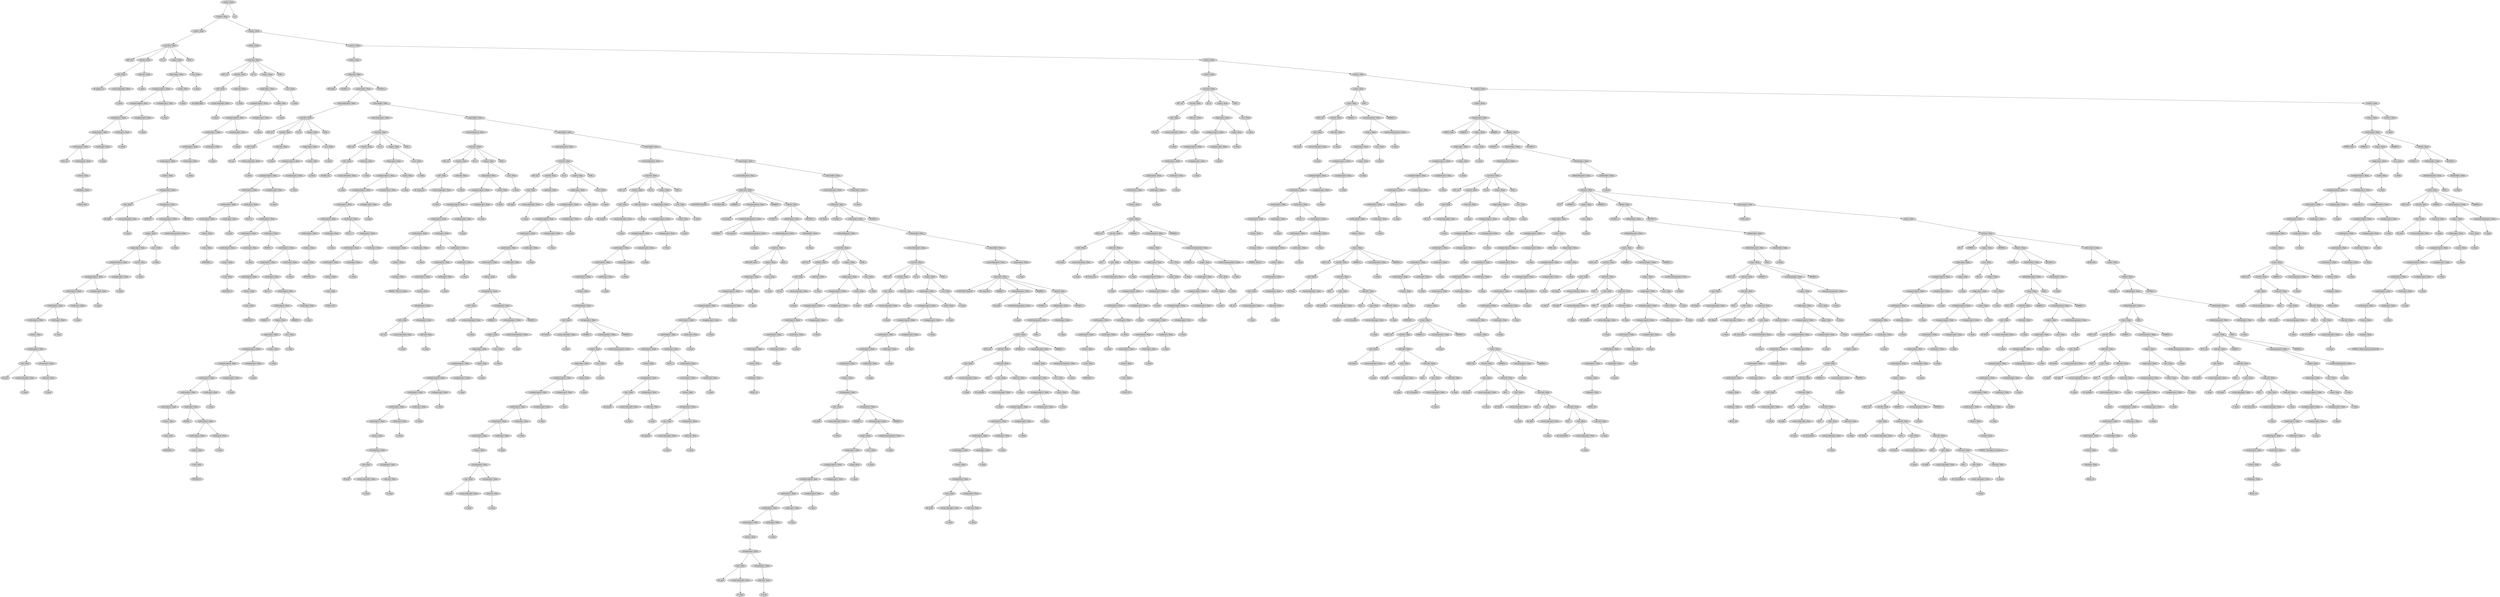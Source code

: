 digraph G {
	graph [ranksep=1.5 ratio=fill]
	node [style=filled]
	overlap=false
	-9223363266124741793 [label="<prog>: None"]
	8770730034047 [label="<stmts>: None"]
	-9223363266124741793 -> 8770730034047
	8770730034019 [label="<stmt>: None"]
	8770730034047 -> 8770730034019
	-9223363266124741744 [label="<var-dcl>: None"]
	8770730034019 -> -9223363266124741744
	-9223363266124741786 [label="SET: set"]
	-9223363266124741744 -> -9223363266124741786
	8770730034040 [label="<id-ref>: None"]
	-9223363266124741744 -> 8770730034040
	8770730034068 [label="<id>: None"]
	8770730034040 -> 8770730034068
	-9223363266124741751 [label="ID: global_var"]
	8770730034068 -> -9223363266124741751
	8770730034089 [label="<array-subscript>: None"]
	8770730034068 -> 8770730034089
	8770730034075 [label="λ: None"]
	8770730034089 -> 8770730034075
	-9223363266124741737 [label="<dot-ref>: None"]
	8770730034040 -> -9223363266124741737
	-9223363266124741723 [label="λ: None"]
	-9223363266124741737 -> -9223363266124741723
	8770730034061 [label="TO: to"]
	-9223363266124741744 -> 8770730034061
	-9223363266124741765 [label="<expr>: None"]
	-9223363266124741744 -> -9223363266124741765
	8770730034096 [label="<logic-expr>: None"]
	-9223363266124741765 -> 8770730034096
	8770730034082 [label="<compare-expr1>: None"]
	8770730034096 -> 8770730034082
	-9223363266124741709 [label="<compare-expr2>: None"]
	8770730034082 -> -9223363266124741709
	-9223363266124741702 [label="<arith-expr1>: None"]
	-9223363266124741709 -> -9223363266124741702
	-9223363266124741695 [label="<arith-expr2>: None"]
	-9223363266124741702 -> -9223363266124741695
	-9223363266124741688 [label="<arith-expr3>: None"]
	-9223363266124741695 -> -9223363266124741688
	-9223363266124741681 [label="NOT: not"]
	-9223363266124741688 -> -9223363266124741681
	8770730034131 [label="<arith-expr3>: None"]
	-9223363266124741688 -> 8770730034131
	-9223363266124741674 [label="<term>: None"]
	8770730034131 -> -9223363266124741674
	8770730034138 [label="<boolean>: None"]
	-9223363266124741674 -> 8770730034138
	-9223363266124741667 [label="BOOL: false"]
	8770730034138 -> -9223363266124741667
	8770730034124 [label="<arith-op2>: None"]
	-9223363266124741695 -> 8770730034124
	8770730034145 [label="λ: None"]
	8770730034124 -> 8770730034145
	8770730034117 [label="<arith-op1>: None"]
	-9223363266124741702 -> 8770730034117
	-9223363266124741660 [label="λ: None"]
	8770730034117 -> -9223363266124741660
	8770730034110 [label="<compare-op2>: None"]
	-9223363266124741709 -> 8770730034110
	8770730034152 [label="λ: None"]
	8770730034110 -> 8770730034152
	8770730034103 [label="<compare-op1>: None"]
	8770730034082 -> 8770730034103
	-9223363266124741653 [label="λ: None"]
	8770730034103 -> -9223363266124741653
	-9223363266124741716 [label="<and>: None"]
	8770730034096 -> -9223363266124741716
	8770730034159 [label="λ: None"]
	-9223363266124741716 -> 8770730034159
	-9223363266124741730 [label="<or>: None"]
	-9223363266124741765 -> -9223363266124741730
	-9223363266124741646 [label="λ: None"]
	-9223363266124741730 -> -9223363266124741646
	8770730034033 [label="END: ;"]
	-9223363266124741744 -> 8770730034033
	8770730034054 [label="<stmts>: None"]
	8770730034047 -> 8770730034054
	8770730034166 [label="<stmt>: None"]
	8770730034054 -> 8770730034166
	8770730034173 [label="<var-dcl>: None"]
	8770730034166 -> 8770730034173
	-9223363266124739836 [label="SET: set"]
	8770730034173 -> -9223363266124739836
	8770730035976 [label="<id-ref>: None"]
	8770730034173 -> 8770730035976
	8770730035990 [label="<id>: None"]
	8770730035976 -> 8770730035990
	8770730035997 [label="ID: global_light"]
	8770730035990 -> 8770730035997
	-9223363266124739808 [label="<array-subscript>: None"]
	8770730035990 -> -9223363266124739808
	8770730036004 [label="λ: None"]
	-9223363266124739808 -> 8770730036004
	-9223363266124739815 [label="<dot-ref>: None"]
	8770730035976 -> -9223363266124739815
	-9223363266124739801 [label="λ: None"]
	-9223363266124739815 -> -9223363266124739801
	-9223363266124739829 [label="TO: to"]
	8770730034173 -> -9223363266124739829
	8770730035983 [label="<expr>: None"]
	8770730034173 -> 8770730035983
	8770730036011 [label="<logic-expr>: None"]
	8770730035983 -> 8770730036011
	8770730036018 [label="<compare-expr1>: None"]
	8770730036011 -> 8770730036018
	8770730036025 [label="<compare-expr2>: None"]
	8770730036018 -> 8770730036025
	8770730036032 [label="<arith-expr1>: None"]
	8770730036025 -> 8770730036032
	8770730036039 [label="<arith-expr2>: None"]
	8770730036032 -> 8770730036039
	8770730036046 [label="<arith-expr3>: None"]
	8770730036039 -> 8770730036046
	8770730036053 [label="<term>: None"]
	8770730036046 -> 8770730036053
	-9223363266124739752 [label="<id-operation>: None"]
	8770730036053 -> -9223363266124739752
	8770730036060 [label="<id>: None"]
	-9223363266124739752 -> 8770730036060
	8770730036067 [label="ID: Light"]
	8770730036060 -> 8770730036067
	-9223363266124739738 [label="<array-subscript>: None"]
	8770730036060 -> -9223363266124739738
	8770730036074 [label="λ: None"]
	-9223363266124739738 -> 8770730036074
	-9223363266124739745 [label="<id-operator>: None"]
	-9223363266124739752 -> -9223363266124739745
	-9223363266124739731 [label="LPAREN: ("]
	-9223363266124739745 -> -9223363266124739731
	8770730036081 [label="<actual-params>: None"]
	-9223363266124739745 -> 8770730036081
	8770730036088 [label="<expr>: None"]
	8770730036081 -> 8770730036088
	8770730036095 [label="<logic-expr>: None"]
	8770730036088 -> 8770730036095
	8770730036102 [label="<compare-expr1>: None"]
	8770730036095 -> 8770730036102
	8770730036109 [label="<compare-expr2>: None"]
	8770730036102 -> 8770730036109
	8770730036116 [label="<arith-expr1>: None"]
	8770730036109 -> 8770730036116
	8770730036123 [label="<arith-expr2>: None"]
	8770730036116 -> 8770730036123
	8770730036130 [label="<arith-expr3>: None"]
	8770730036123 -> 8770730036130
	8770730036137 [label="<term>: None"]
	8770730036130 -> 8770730036137
	-9223363266124739668 [label="<id-operation>: None"]
	8770730036137 -> -9223363266124739668
	8770730036144 [label="<id>: None"]
	-9223363266124739668 -> 8770730036144
	8770730036151 [label="ID: pin1"]
	8770730036144 -> 8770730036151
	-9223363266124739654 [label="<array-subscript>: None"]
	8770730036144 -> -9223363266124739654
	8770730036158 [label="λ: None"]
	-9223363266124739654 -> 8770730036158
	-9223363266124739661 [label="<id-operator>: None"]
	-9223363266124739668 -> -9223363266124739661
	-9223363266124739647 [label="<dot-ref>: None"]
	-9223363266124739661 -> -9223363266124739647
	8770730036165 [label="λ: None"]
	-9223363266124739647 -> 8770730036165
	-9223363266124739675 [label="<arith-op2>: None"]
	8770730036123 -> -9223363266124739675
	-9223363266124739640 [label="λ: None"]
	-9223363266124739675 -> -9223363266124739640
	-9223363266124739682 [label="<arith-op1>: None"]
	8770730036116 -> -9223363266124739682
	8770730036172 [label="λ: None"]
	-9223363266124739682 -> 8770730036172
	-9223363266124739689 [label="<compare-op2>: None"]
	8770730036109 -> -9223363266124739689
	-9223363266124739633 [label="λ: None"]
	-9223363266124739689 -> -9223363266124739633
	-9223363266124739696 [label="<compare-op1>: None"]
	8770730036102 -> -9223363266124739696
	8770730036179 [label="λ: None"]
	-9223363266124739696 -> 8770730036179
	-9223363266124739703 [label="<and>: None"]
	8770730036095 -> -9223363266124739703
	-9223363266124739626 [label="λ: None"]
	-9223363266124739703 -> -9223363266124739626
	-9223363266124739710 [label="<or>: None"]
	8770730036088 -> -9223363266124739710
	8770730036186 [label="λ: None"]
	-9223363266124739710 -> 8770730036186
	-9223363266124739717 [label="<multi-actual-params>: None"]
	8770730036081 -> -9223363266124739717
	-9223363266124739619 [label="λ: None"]
	-9223363266124739717 -> -9223363266124739619
	-9223363266124739724 [label="RPAREN: )"]
	-9223363266124739745 -> -9223363266124739724
	-9223363266124739759 [label="<arith-op2>: None"]
	8770730036039 -> -9223363266124739759
	8770730036193 [label="λ: None"]
	-9223363266124739759 -> 8770730036193
	-9223363266124739766 [label="<arith-op1>: None"]
	8770730036032 -> -9223363266124739766
	-9223363266124739612 [label="λ: None"]
	-9223363266124739766 -> -9223363266124739612
	-9223363266124739773 [label="<compare-op2>: None"]
	8770730036025 -> -9223363266124739773
	8770730036200 [label="λ: None"]
	-9223363266124739773 -> 8770730036200
	-9223363266124739780 [label="<compare-op1>: None"]
	8770730036018 -> -9223363266124739780
	-9223363266124739605 [label="λ: None"]
	-9223363266124739780 -> -9223363266124739605
	-9223363266124739787 [label="<and>: None"]
	8770730036011 -> -9223363266124739787
	8770730036207 [label="λ: None"]
	-9223363266124739787 -> 8770730036207
	-9223363266124739794 [label="<or>: None"]
	8770730035983 -> -9223363266124739794
	-9223363266124739598 [label="λ: None"]
	-9223363266124739794 -> -9223363266124739598
	-9223363266124739822 [label="END: ;"]
	8770730034173 -> -9223363266124739822
	-9223363266124741639 [label="<stmts>: None"]
	8770730034054 -> -9223363266124741639
	8770730036214 [label="<stmt>: None"]
	-9223363266124741639 -> 8770730036214
	8770730036221 [label="<class-dcl>: None"]
	8770730036214 -> 8770730036221
	-9223363266124771068 [label="ID: Home"]
	8770730036221 -> -9223363266124771068
	8770730004744 [label="LCURLY: {"]
	8770730036221 -> 8770730004744
	-9223363266124771061 [label="<class-body>: None"]
	8770730036221 -> -9223363266124771061
	-9223363266124771054 [label="<class-body-part>: None"]
	-9223363266124771061 -> -9223363266124771054
	-9223363266124771047 [label="<var-dcl>: None"]
	-9223363266124771054 -> -9223363266124771047
	8770730004765 [label="SET: set"]
	-9223363266124771047 -> 8770730004765
	-9223363266124771040 [label="<id-ref>: None"]
	-9223363266124771047 -> -9223363266124771040
	-9223363266124771026 [label="<id>: None"]
	-9223363266124771040 -> -9223363266124771026
	-9223363266124771019 [label="ID: var"]
	-9223363266124771026 -> -9223363266124771019
	8770730004793 [label="<array-subscript>: None"]
	-9223363266124771026 -> 8770730004793
	-9223363266124771012 [label="λ: None"]
	8770730004793 -> -9223363266124771012
	8770730004786 [label="<dot-ref>: None"]
	-9223363266124771040 -> 8770730004786
	8770730004800 [label="λ: None"]
	8770730004786 -> 8770730004800
	8770730004772 [label="TO: to"]
	-9223363266124771047 -> 8770730004772
	-9223363266124771033 [label="<expr>: None"]
	-9223363266124771047 -> -9223363266124771033
	-9223363266124771005 [label="<logic-expr>: None"]
	-9223363266124771033 -> -9223363266124771005
	-9223363266124770998 [label="<compare-expr1>: None"]
	-9223363266124771005 -> -9223363266124770998
	-9223363266124770991 [label="<compare-expr2>: None"]
	-9223363266124770998 -> -9223363266124770991
	-9223363266124770984 [label="<arith-expr1>: None"]
	-9223363266124770991 -> -9223363266124770984
	-9223363266124770977 [label="<arith-expr2>: None"]
	-9223363266124770984 -> -9223363266124770977
	-9223363266124770970 [label="<arith-expr3>: None"]
	-9223363266124770977 -> -9223363266124770970
	-9223363266124770963 [label="<term>: None"]
	-9223363266124770970 -> -9223363266124770963
	8770730004849 [label="<val>: None"]
	-9223363266124770963 -> 8770730004849
	-9223363266124770956 [label="INTEGER: 1"]
	8770730004849 -> -9223363266124770956
	8770730004842 [label="<arith-op2>: None"]
	-9223363266124770977 -> 8770730004842
	8770730004856 [label="λ: None"]
	8770730004842 -> 8770730004856
	8770730004835 [label="<arith-op1>: None"]
	-9223363266124770984 -> 8770730004835
	-9223363266124770949 [label="PLUS: +"]
	8770730004835 -> -9223363266124770949
	8770730004863 [label="<arith-expr1>: None"]
	8770730004835 -> 8770730004863
	-9223363266124770942 [label="<arith-expr2>: None"]
	8770730004863 -> -9223363266124770942
	-9223363266124770935 [label="<arith-expr3>: None"]
	-9223363266124770942 -> -9223363266124770935
	-9223363266124770928 [label="<term>: None"]
	-9223363266124770935 -> -9223363266124770928
	8770730004884 [label="<val>: None"]
	-9223363266124770928 -> 8770730004884
	-9223363266124770921 [label="INTEGER: 2"]
	8770730004884 -> -9223363266124770921
	8770730004877 [label="<arith-op2>: None"]
	-9223363266124770942 -> 8770730004877
	8770730004891 [label="λ: None"]
	8770730004877 -> 8770730004891
	8770730004870 [label="<arith-op1>: None"]
	8770730004863 -> 8770730004870
	-9223363266124770914 [label="MINUS: -"]
	8770730004870 -> -9223363266124770914
	8770730004898 [label="<arith-expr1>: None"]
	8770730004870 -> 8770730004898
	-9223363266124770907 [label="<arith-expr2>: None"]
	8770730004898 -> -9223363266124770907
	-9223363266124770900 [label="<arith-expr3>: None"]
	-9223363266124770907 -> -9223363266124770900
	-9223363266124770893 [label="<term>: None"]
	-9223363266124770900 -> -9223363266124770893
	8770730004919 [label="<val>: None"]
	-9223363266124770893 -> 8770730004919
	-9223363266124770886 [label="INTEGER: 3"]
	8770730004919 -> -9223363266124770886
	8770730004912 [label="<arith-op2>: None"]
	-9223363266124770907 -> 8770730004912
	8770730004926 [label="MULT: *"]
	8770730004912 -> 8770730004926
	-9223363266124770879 [label="<arith-expr2>: None"]
	8770730004912 -> -9223363266124770879
	8770730004933 [label="<arith-expr3>: None"]
	-9223363266124770879 -> 8770730004933
	8770730004940 [label="LPAREN: ("]
	8770730004933 -> 8770730004940
	-9223363266124770865 [label="<expr>: None"]
	8770730004933 -> -9223363266124770865
	-9223363266124770858 [label="<logic-expr>: None"]
	-9223363266124770865 -> -9223363266124770858
	-9223363266124770851 [label="<compare-expr1>: None"]
	-9223363266124770858 -> -9223363266124770851
	-9223363266124770844 [label="<compare-expr2>: None"]
	-9223363266124770851 -> -9223363266124770844
	-9223363266124770837 [label="<arith-expr1>: None"]
	-9223363266124770844 -> -9223363266124770837
	-9223363266124770830 [label="<arith-expr2>: None"]
	-9223363266124770837 -> -9223363266124770830
	-9223363266124770823 [label="<arith-expr3>: None"]
	-9223363266124770830 -> -9223363266124770823
	-9223363266124770044 [label="<term>: None"]
	-9223363266124770823 -> -9223363266124770044
	8770730005768 [label="<val>: None"]
	-9223363266124770044 -> 8770730005768
	-9223363266124770037 [label="INTEGER: 4"]
	8770730005768 -> -9223363266124770037
	8770730004989 [label="<arith-op2>: None"]
	-9223363266124770830 -> 8770730004989
	8770730005775 [label="DIVIDE: /"]
	8770730004989 -> 8770730005775
	-9223363266124770030 [label="<arith-expr2>: None"]
	8770730004989 -> -9223363266124770030
	8770730005782 [label="<arith-expr3>: None"]
	-9223363266124770030 -> 8770730005782
	8770730005789 [label="<term>: None"]
	8770730005782 -> 8770730005789
	-9223363266124770016 [label="<val>: None"]
	8770730005789 -> -9223363266124770016
	8770730005796 [label="INTEGER: 5"]
	-9223363266124770016 -> 8770730005796
	-9223363266124770023 [label="<arith-op2>: None"]
	-9223363266124770030 -> -9223363266124770023
	-9223363266124770009 [label="λ: None"]
	-9223363266124770023 -> -9223363266124770009
	8770730004982 [label="<arith-op1>: None"]
	-9223363266124770837 -> 8770730004982
	8770730005803 [label="λ: None"]
	8770730004982 -> 8770730005803
	8770730004975 [label="<compare-op2>: None"]
	-9223363266124770844 -> 8770730004975
	-9223363266124770002 [label="λ: None"]
	8770730004975 -> -9223363266124770002
	8770730004968 [label="<compare-op1>: None"]
	-9223363266124770851 -> 8770730004968
	8770730005810 [label="λ: None"]
	8770730004968 -> 8770730005810
	8770730004961 [label="<and>: None"]
	-9223363266124770858 -> 8770730004961
	-9223363266124769995 [label="λ: None"]
	8770730004961 -> -9223363266124769995
	8770730004954 [label="<or>: None"]
	-9223363266124770865 -> 8770730004954
	8770730005817 [label="λ: None"]
	8770730004954 -> 8770730005817
	8770730004947 [label="RPAREN: )"]
	8770730004933 -> 8770730004947
	-9223363266124770872 [label="<arith-op2>: None"]
	-9223363266124770879 -> -9223363266124770872
	-9223363266124769988 [label="λ: None"]
	-9223363266124770872 -> -9223363266124769988
	8770730004905 [label="<arith-op1>: None"]
	8770730004898 -> 8770730004905
	8770730005824 [label="λ: None"]
	8770730004905 -> 8770730005824
	8770730004828 [label="<compare-op2>: None"]
	-9223363266124770991 -> 8770730004828
	-9223363266124769981 [label="λ: None"]
	8770730004828 -> -9223363266124769981
	8770730004821 [label="<compare-op1>: None"]
	-9223363266124770998 -> 8770730004821
	8770730005831 [label="λ: None"]
	8770730004821 -> 8770730005831
	8770730004814 [label="<and>: None"]
	-9223363266124771005 -> 8770730004814
	-9223363266124769974 [label="λ: None"]
	8770730004814 -> -9223363266124769974
	8770730004807 [label="<or>: None"]
	-9223363266124771033 -> 8770730004807
	8770730005838 [label="λ: None"]
	8770730004807 -> 8770730005838
	8770730004779 [label="END: ;"]
	-9223363266124771047 -> 8770730004779
	8770730004758 [label="<class-body>: None"]
	-9223363266124771061 -> 8770730004758
	-9223363266124769967 [label="<class-body-part>: None"]
	8770730004758 -> -9223363266124769967
	-9223363266124769960 [label="<var-dcl>: None"]
	-9223363266124769967 -> -9223363266124769960
	8770730005852 [label="SET: set"]
	-9223363266124769960 -> 8770730005852
	-9223363266124769953 [label="<id-ref>: None"]
	-9223363266124769960 -> -9223363266124769953
	-9223363266124769939 [label="<id>: None"]
	-9223363266124769953 -> -9223363266124769939
	-9223363266124769932 [label="ID: float_var"]
	-9223363266124769939 -> -9223363266124769932
	8770730005880 [label="<array-subscript>: None"]
	-9223363266124769939 -> 8770730005880
	-9223363266124769925 [label="λ: None"]
	8770730005880 -> -9223363266124769925
	8770730005873 [label="<dot-ref>: None"]
	-9223363266124769953 -> 8770730005873
	8770730005887 [label="λ: None"]
	8770730005873 -> 8770730005887
	8770730005859 [label="TO: to"]
	-9223363266124769960 -> 8770730005859
	-9223363266124769946 [label="<expr>: None"]
	-9223363266124769960 -> -9223363266124769946
	-9223363266124769918 [label="<logic-expr>: None"]
	-9223363266124769946 -> -9223363266124769918
	-9223363266124769911 [label="<compare-expr1>: None"]
	-9223363266124769918 -> -9223363266124769911
	-9223363266124769904 [label="<compare-expr2>: None"]
	-9223363266124769911 -> -9223363266124769904
	-9223363266124769897 [label="<arith-expr1>: None"]
	-9223363266124769904 -> -9223363266124769897
	-9223363266124769890 [label="<arith-expr2>: None"]
	-9223363266124769897 -> -9223363266124769890
	-9223363266124769883 [label="<arith-expr3>: None"]
	-9223363266124769890 -> -9223363266124769883
	-9223363266124769876 [label="<term>: None"]
	-9223363266124769883 -> -9223363266124769876
	8770730005936 [label="<val>: None"]
	-9223363266124769876 -> 8770730005936
	-9223363266124769869 [label="INTEGER: 10"]
	8770730005936 -> -9223363266124769869
	8770730005929 [label="<arith-op2>: None"]
	-9223363266124769890 -> 8770730005929
	8770730005943 [label="λ: None"]
	8770730005929 -> 8770730005943
	8770730005922 [label="<arith-op1>: None"]
	-9223363266124769897 -> 8770730005922
	-9223363266124769862 [label="PLUS: +"]
	8770730005922 -> -9223363266124769862
	8770730005950 [label="<arith-expr1>: None"]
	8770730005922 -> 8770730005950
	-9223363266124769855 [label="<arith-expr2>: None"]
	8770730005950 -> -9223363266124769855
	-9223363266124769848 [label="<arith-expr3>: None"]
	-9223363266124769855 -> -9223363266124769848
	-9223363266124769841 [label="<term>: None"]
	-9223363266124769848 -> -9223363266124769841
	8770730005971 [label="<val>: None"]
	-9223363266124769841 -> 8770730005971
	-9223363266124769834 [label="FLOAT: 10.5"]
	8770730005971 -> -9223363266124769834
	8770730005964 [label="<arith-op2>: None"]
	-9223363266124769855 -> 8770730005964
	8770730005978 [label="λ: None"]
	8770730005964 -> 8770730005978
	8770730005957 [label="<arith-op1>: None"]
	8770730005950 -> 8770730005957
	-9223363266124769827 [label="λ: None"]
	8770730005957 -> -9223363266124769827
	8770730005915 [label="<compare-op2>: None"]
	-9223363266124769904 -> 8770730005915
	8770730005985 [label="λ: None"]
	8770730005915 -> 8770730005985
	8770730005908 [label="<compare-op1>: None"]
	-9223363266124769911 -> 8770730005908
	-9223363266124769820 [label="λ: None"]
	8770730005908 -> -9223363266124769820
	8770730005901 [label="<and>: None"]
	-9223363266124769918 -> 8770730005901
	8770730005992 [label="λ: None"]
	8770730005901 -> 8770730005992
	8770730005894 [label="<or>: None"]
	-9223363266124769946 -> 8770730005894
	-9223363266124769813 [label="λ: None"]
	8770730005894 -> -9223363266124769813
	8770730005866 [label="END: ;"]
	-9223363266124769960 -> 8770730005866
	8770730005845 [label="<class-body>: None"]
	8770730004758 -> 8770730005845
	8770730005999 [label="<class-body-part>: None"]
	8770730005845 -> 8770730005999
	8770730006006 [label="<var-dcl>: None"]
	8770730005999 -> 8770730006006
	-9223363266124769799 [label="SET: set"]
	8770730006006 -> -9223363266124769799
	8770730006013 [label="<id-ref>: None"]
	8770730006006 -> 8770730006013
	8770730007055 [label="<id>: None"]
	8770730006013 -> 8770730007055
	8770730007062 [label="ID: string_var"]
	8770730007055 -> 8770730007062
	-9223363266124768743 [label="<array-subscript>: None"]
	8770730007055 -> -9223363266124768743
	8770730007069 [label="λ: None"]
	-9223363266124768743 -> 8770730007069
	-9223363266124768750 [label="<dot-ref>: None"]
	8770730006013 -> -9223363266124768750
	-9223363266124768736 [label="λ: None"]
	-9223363266124768750 -> -9223363266124768736
	-9223363266124768764 [label="TO: to"]
	8770730006006 -> -9223363266124768764
	8770730007048 [label="<expr>: None"]
	8770730006006 -> 8770730007048
	8770730007076 [label="<logic-expr>: None"]
	8770730007048 -> 8770730007076
	8770730007083 [label="<compare-expr1>: None"]
	8770730007076 -> 8770730007083
	8770730007090 [label="<compare-expr2>: None"]
	8770730007083 -> 8770730007090
	8770730007097 [label="<arith-expr1>: None"]
	8770730007090 -> 8770730007097
	8770730007104 [label="<arith-expr2>: None"]
	8770730007097 -> 8770730007104
	8770730007111 [label="<arith-expr3>: None"]
	8770730007104 -> 8770730007111
	8770730007118 [label="<term>: None"]
	8770730007111 -> 8770730007118
	-9223363266124768687 [label="<string>: None"]
	8770730007118 -> -9223363266124768687
	8770730007125 [label="STRING: \"This is a string\""]
	-9223363266124768687 -> 8770730007125
	-9223363266124768694 [label="<arith-op2>: None"]
	8770730007104 -> -9223363266124768694
	-9223363266124768680 [label="λ: None"]
	-9223363266124768694 -> -9223363266124768680
	-9223363266124768701 [label="<arith-op1>: None"]
	8770730007097 -> -9223363266124768701
	8770730007132 [label="PLUS: +"]
	-9223363266124768701 -> 8770730007132
	-9223363266124768673 [label="<arith-expr1>: None"]
	-9223363266124768701 -> -9223363266124768673
	8770730007139 [label="<arith-expr2>: None"]
	-9223363266124768673 -> 8770730007139
	8770730007146 [label="<arith-expr3>: None"]
	8770730007139 -> 8770730007146
	8770730007153 [label="<term>: None"]
	8770730007146 -> 8770730007153
	-9223363266124768652 [label="<id-operation>: None"]
	8770730007153 -> -9223363266124768652
	8770730007160 [label="<id>: None"]
	-9223363266124768652 -> 8770730007160
	8770730007167 [label="ID: var"]
	8770730007160 -> 8770730007167
	-9223363266124768638 [label="<array-subscript>: None"]
	8770730007160 -> -9223363266124768638
	8770730007174 [label="λ: None"]
	-9223363266124768638 -> 8770730007174
	-9223363266124768645 [label="<id-operator>: None"]
	-9223363266124768652 -> -9223363266124768645
	-9223363266124768631 [label="<dot-ref>: None"]
	-9223363266124768645 -> -9223363266124768631
	8770730007181 [label="λ: None"]
	-9223363266124768631 -> 8770730007181
	-9223363266124768659 [label="<arith-op2>: None"]
	8770730007139 -> -9223363266124768659
	-9223363266124768624 [label="λ: None"]
	-9223363266124768659 -> -9223363266124768624
	-9223363266124768666 [label="<arith-op1>: None"]
	-9223363266124768673 -> -9223363266124768666
	8770730007188 [label="λ: None"]
	-9223363266124768666 -> 8770730007188
	-9223363266124768708 [label="<compare-op2>: None"]
	8770730007090 -> -9223363266124768708
	-9223363266124768617 [label="λ: None"]
	-9223363266124768708 -> -9223363266124768617
	-9223363266124768715 [label="<compare-op1>: None"]
	8770730007083 -> -9223363266124768715
	8770730007195 [label="λ: None"]
	-9223363266124768715 -> 8770730007195
	-9223363266124768722 [label="<and>: None"]
	8770730007076 -> -9223363266124768722
	-9223363266124768610 [label="λ: None"]
	-9223363266124768722 -> -9223363266124768610
	-9223363266124768729 [label="<or>: None"]
	8770730007048 -> -9223363266124768729
	8770730007202 [label="λ: None"]
	-9223363266124768729 -> 8770730007202
	-9223363266124768757 [label="END: ;"]
	8770730006006 -> -9223363266124768757
	-9223363266124769806 [label="<class-body>: None"]
	8770730005845 -> -9223363266124769806
	-9223363266124768603 [label="<class-body-part>: None"]
	-9223363266124769806 -> -9223363266124768603
	-9223363266124768596 [label="<var-dcl>: None"]
	-9223363266124768603 -> -9223363266124768596
	8770730007216 [label="SET: set"]
	-9223363266124768596 -> 8770730007216
	-9223363266124768589 [label="<id-ref>: None"]
	-9223363266124768596 -> -9223363266124768589
	-9223363266124768575 [label="<id>: None"]
	-9223363266124768589 -> -9223363266124768575
	-9223363266124768568 [label="ID: light"]
	-9223363266124768575 -> -9223363266124768568
	8770730007244 [label="<array-subscript>: None"]
	-9223363266124768575 -> 8770730007244
	-9223363266124768561 [label="λ: None"]
	8770730007244 -> -9223363266124768561
	8770730007237 [label="<dot-ref>: None"]
	-9223363266124768589 -> 8770730007237
	8770730007251 [label="λ: None"]
	8770730007237 -> 8770730007251
	8770730007223 [label="TO: to"]
	-9223363266124768596 -> 8770730007223
	-9223363266124768582 [label="<expr>: None"]
	-9223363266124768596 -> -9223363266124768582
	-9223363266124768554 [label="<logic-expr>: None"]
	-9223363266124768582 -> -9223363266124768554
	-9223363266124768547 [label="<compare-expr1>: None"]
	-9223363266124768554 -> -9223363266124768547
	-9223363266124768540 [label="<compare-expr2>: None"]
	-9223363266124768547 -> -9223363266124768540
	-9223363266124768533 [label="<arith-expr1>: None"]
	-9223363266124768540 -> -9223363266124768533
	-9223363266124768526 [label="<arith-expr2>: None"]
	-9223363266124768533 -> -9223363266124768526
	-9223363266124768519 [label="<arith-expr3>: None"]
	-9223363266124768526 -> -9223363266124768519
	-9223363266124767228 [label="<term>: None"]
	-9223363266124768519 -> -9223363266124767228
	8770730008584 [label="<id-operation>: None"]
	-9223363266124767228 -> 8770730008584
	-9223363266124767221 [label="<id>: None"]
	8770730008584 -> -9223363266124767221
	-9223363266124767214 [label="ID: Light"]
	-9223363266124767221 -> -9223363266124767214
	8770730008598 [label="<array-subscript>: None"]
	-9223363266124767221 -> 8770730008598
	-9223363266124767207 [label="λ: None"]
	8770730008598 -> -9223363266124767207
	8770730008591 [label="<id-operator>: None"]
	8770730008584 -> 8770730008591
	8770730008605 [label="LPAREN: ("]
	8770730008591 -> 8770730008605
	-9223363266124767200 [label="<actual-params>: None"]
	8770730008591 -> -9223363266124767200
	-9223363266124767193 [label="<expr>: None"]
	-9223363266124767200 -> -9223363266124767193
	-9223363266124767186 [label="<logic-expr>: None"]
	-9223363266124767193 -> -9223363266124767186
	-9223363266124767179 [label="<compare-expr1>: None"]
	-9223363266124767186 -> -9223363266124767179
	-9223363266124767172 [label="<compare-expr2>: None"]
	-9223363266124767179 -> -9223363266124767172
	-9223363266124767165 [label="<arith-expr1>: None"]
	-9223363266124767172 -> -9223363266124767165
	-9223363266124767158 [label="<arith-expr2>: None"]
	-9223363266124767165 -> -9223363266124767158
	-9223363266124767151 [label="<arith-expr3>: None"]
	-9223363266124767158 -> -9223363266124767151
	-9223363266124767144 [label="<term>: None"]
	-9223363266124767151 -> -9223363266124767144
	8770730008668 [label="<id-operation>: None"]
	-9223363266124767144 -> 8770730008668
	-9223363266124767137 [label="<id>: None"]
	8770730008668 -> -9223363266124767137
	-9223363266124767130 [label="ID: pin8"]
	-9223363266124767137 -> -9223363266124767130
	8770730008682 [label="<array-subscript>: None"]
	-9223363266124767137 -> 8770730008682
	-9223363266124767123 [label="λ: None"]
	8770730008682 -> -9223363266124767123
	8770730008675 [label="<id-operator>: None"]
	8770730008668 -> 8770730008675
	8770730008689 [label="<dot-ref>: None"]
	8770730008675 -> 8770730008689
	-9223363266124767116 [label="λ: None"]
	8770730008689 -> -9223363266124767116
	8770730008661 [label="<arith-op2>: None"]
	-9223363266124767158 -> 8770730008661
	8770730008696 [label="λ: None"]
	8770730008661 -> 8770730008696
	8770730008654 [label="<arith-op1>: None"]
	-9223363266124767165 -> 8770730008654
	-9223363266124767109 [label="λ: None"]
	8770730008654 -> -9223363266124767109
	8770730008647 [label="<compare-op2>: None"]
	-9223363266124767172 -> 8770730008647
	8770730008703 [label="λ: None"]
	8770730008647 -> 8770730008703
	8770730008640 [label="<compare-op1>: None"]
	-9223363266124767179 -> 8770730008640
	-9223363266124767102 [label="λ: None"]
	8770730008640 -> -9223363266124767102
	8770730008633 [label="<and>: None"]
	-9223363266124767186 -> 8770730008633
	8770730008710 [label="λ: None"]
	8770730008633 -> 8770730008710
	8770730008626 [label="<or>: None"]
	-9223363266124767193 -> 8770730008626
	-9223363266124767095 [label="λ: None"]
	8770730008626 -> -9223363266124767095
	8770730008619 [label="<multi-actual-params>: None"]
	-9223363266124767200 -> 8770730008619
	8770730008717 [label="λ: None"]
	8770730008619 -> 8770730008717
	8770730008612 [label="RPAREN: )"]
	8770730008591 -> 8770730008612
	8770730007293 [label="<arith-op2>: None"]
	-9223363266124768526 -> 8770730007293
	-9223363266124767088 [label="λ: None"]
	8770730007293 -> -9223363266124767088
	8770730007286 [label="<arith-op1>: None"]
	-9223363266124768533 -> 8770730007286
	8770730008724 [label="λ: None"]
	8770730007286 -> 8770730008724
	8770730007279 [label="<compare-op2>: None"]
	-9223363266124768540 -> 8770730007279
	-9223363266124767081 [label="λ: None"]
	8770730007279 -> -9223363266124767081
	8770730007272 [label="<compare-op1>: None"]
	-9223363266124768547 -> 8770730007272
	8770730008731 [label="λ: None"]
	8770730007272 -> 8770730008731
	8770730007265 [label="<and>: None"]
	-9223363266124768554 -> 8770730007265
	-9223363266124767074 [label="λ: None"]
	8770730007265 -> -9223363266124767074
	8770730007258 [label="<or>: None"]
	-9223363266124768582 -> 8770730007258
	8770730008738 [label="λ: None"]
	8770730007258 -> 8770730008738
	8770730007230 [label="END: ;"]
	-9223363266124768596 -> 8770730007230
	8770730007209 [label="<class-body>: None"]
	-9223363266124769806 -> 8770730007209
	-9223363266124767067 [label="<class-body-part>: None"]
	8770730007209 -> -9223363266124767067
	-9223363266124767060 [label="<var-dcl>: None"]
	-9223363266124767067 -> -9223363266124767060
	8770730008752 [label="SET: set"]
	-9223363266124767060 -> 8770730008752
	-9223363266124767053 [label="<id-ref>: None"]
	-9223363266124767060 -> -9223363266124767053
	-9223363266124767039 [label="<id>: None"]
	-9223363266124767053 -> -9223363266124767039
	-9223363266124767032 [label="ID: switch1"]
	-9223363266124767039 -> -9223363266124767032
	8770730008780 [label="<array-subscript>: None"]
	-9223363266124767039 -> 8770730008780
	-9223363266124767025 [label="λ: None"]
	8770730008780 -> -9223363266124767025
	8770730008773 [label="<dot-ref>: None"]
	-9223363266124767053 -> 8770730008773
	8770730008787 [label="λ: None"]
	8770730008773 -> 8770730008787
	8770730008759 [label="TO: to"]
	-9223363266124767060 -> 8770730008759
	-9223363266124767046 [label="<expr>: None"]
	-9223363266124767060 -> -9223363266124767046
	-9223363266124767018 [label="<logic-expr>: None"]
	-9223363266124767046 -> -9223363266124767018
	-9223363266124767011 [label="<compare-expr1>: None"]
	-9223363266124767018 -> -9223363266124767011
	-9223363266124767004 [label="<compare-expr2>: None"]
	-9223363266124767011 -> -9223363266124767004
	-9223363266124766997 [label="<arith-expr1>: None"]
	-9223363266124767004 -> -9223363266124766997
	-9223363266124766990 [label="<arith-expr2>: None"]
	-9223363266124766997 -> -9223363266124766990
	-9223363266124766983 [label="<arith-expr3>: None"]
	-9223363266124766990 -> -9223363266124766983
	-9223363266124765692 [label="<term>: None"]
	-9223363266124766983 -> -9223363266124765692
	8770730010120 [label="<id-operation>: None"]
	-9223363266124765692 -> 8770730010120
	-9223363266124765685 [label="<id>: None"]
	8770730010120 -> -9223363266124765685
	-9223363266124765678 [label="ID: Switch"]
	-9223363266124765685 -> -9223363266124765678
	8770730010134 [label="<array-subscript>: None"]
	-9223363266124765685 -> 8770730010134
	-9223363266124765671 [label="λ: None"]
	8770730010134 -> -9223363266124765671
	8770730010127 [label="<id-operator>: None"]
	8770730010120 -> 8770730010127
	8770730010141 [label="LPAREN: ("]
	8770730010127 -> 8770730010141
	-9223363266124765664 [label="<actual-params>: None"]
	8770730010127 -> -9223363266124765664
	-9223363266124765657 [label="<expr>: None"]
	-9223363266124765664 -> -9223363266124765657
	-9223363266124765650 [label="<logic-expr>: None"]
	-9223363266124765657 -> -9223363266124765650
	-9223363266124765643 [label="<compare-expr1>: None"]
	-9223363266124765650 -> -9223363266124765643
	-9223363266124765636 [label="<compare-expr2>: None"]
	-9223363266124765643 -> -9223363266124765636
	-9223363266124765629 [label="<arith-expr1>: None"]
	-9223363266124765636 -> -9223363266124765629
	-9223363266124765622 [label="<arith-expr2>: None"]
	-9223363266124765629 -> -9223363266124765622
	-9223363266124765615 [label="<arith-expr3>: None"]
	-9223363266124765622 -> -9223363266124765615
	-9223363266124765608 [label="<term>: None"]
	-9223363266124765615 -> -9223363266124765608
	8770730010204 [label="<id-operation>: None"]
	-9223363266124765608 -> 8770730010204
	-9223363266124765601 [label="<id>: None"]
	8770730010204 -> -9223363266124765601
	-9223363266124765594 [label="ID: pin2"]
	-9223363266124765601 -> -9223363266124765594
	8770730010218 [label="<array-subscript>: None"]
	-9223363266124765601 -> 8770730010218
	-9223363266124765587 [label="λ: None"]
	8770730010218 -> -9223363266124765587
	8770730010211 [label="<id-operator>: None"]
	8770730010204 -> 8770730010211
	8770730010225 [label="<dot-ref>: None"]
	8770730010211 -> 8770730010225
	-9223363266124765580 [label="λ: None"]
	8770730010225 -> -9223363266124765580
	8770730010197 [label="<arith-op2>: None"]
	-9223363266124765622 -> 8770730010197
	8770730010232 [label="λ: None"]
	8770730010197 -> 8770730010232
	8770730010190 [label="<arith-op1>: None"]
	-9223363266124765629 -> 8770730010190
	-9223363266124765573 [label="λ: None"]
	8770730010190 -> -9223363266124765573
	8770730010183 [label="<compare-op2>: None"]
	-9223363266124765636 -> 8770730010183
	8770730010239 [label="λ: None"]
	8770730010183 -> 8770730010239
	8770730010176 [label="<compare-op1>: None"]
	-9223363266124765643 -> 8770730010176
	-9223363266124765566 [label="λ: None"]
	8770730010176 -> -9223363266124765566
	8770730010169 [label="<and>: None"]
	-9223363266124765650 -> 8770730010169
	8770730010246 [label="λ: None"]
	8770730010169 -> 8770730010246
	8770730010162 [label="<or>: None"]
	-9223363266124765657 -> 8770730010162
	-9223363266124765559 [label="λ: None"]
	8770730010162 -> -9223363266124765559
	8770730010155 [label="<multi-actual-params>: None"]
	-9223363266124765664 -> 8770730010155
	8770730010253 [label="λ: None"]
	8770730010155 -> 8770730010253
	8770730010148 [label="RPAREN: )"]
	8770730010127 -> 8770730010148
	8770730008829 [label="<arith-op2>: None"]
	-9223363266124766990 -> 8770730008829
	-9223363266124765552 [label="λ: None"]
	8770730008829 -> -9223363266124765552
	8770730008822 [label="<arith-op1>: None"]
	-9223363266124766997 -> 8770730008822
	8770730010260 [label="λ: None"]
	8770730008822 -> 8770730010260
	8770730008815 [label="<compare-op2>: None"]
	-9223363266124767004 -> 8770730008815
	-9223363266124765545 [label="λ: None"]
	8770730008815 -> -9223363266124765545
	8770730008808 [label="<compare-op1>: None"]
	-9223363266124767011 -> 8770730008808
	8770730010267 [label="λ: None"]
	8770730008808 -> 8770730010267
	8770730008801 [label="<and>: None"]
	-9223363266124767018 -> 8770730008801
	-9223363266124765538 [label="λ: None"]
	8770730008801 -> -9223363266124765538
	8770730008794 [label="<or>: None"]
	-9223363266124767046 -> 8770730008794
	8770730010274 [label="λ: None"]
	8770730008794 -> 8770730010274
	8770730008766 [label="END: ;"]
	-9223363266124767060 -> 8770730008766
	8770730008745 [label="<class-body>: None"]
	8770730007209 -> 8770730008745
	-9223363266124765531 [label="<class-body-part>: None"]
	8770730008745 -> -9223363266124765531
	-9223363266124765524 [label="<func-dcl>: None"]
	-9223363266124765531 -> -9223363266124765524
	8770730010288 [label="FUNCTION: function"]
	-9223363266124765524 -> 8770730010288
	-9223363266124765517 [label="ID: home_func"]
	-9223363266124765524 -> -9223363266124765517
	8770730010295 [label="LPAREN: ("]
	-9223363266124765524 -> 8770730010295
	-9223363266124765510 [label="<formal-params>: None"]
	-9223363266124765524 -> -9223363266124765510
	8770730010309 [label="ID: param1"]
	-9223363266124765510 -> 8770730010309
	-9223363266124765496 [label="<multi-formal-params>: None"]
	-9223363266124765510 -> -9223363266124765496
	8770730010316 [label="COMMA: ,"]
	-9223363266124765496 -> 8770730010316
	-9223363266124765489 [label="ID: param2"]
	-9223363266124765496 -> -9223363266124765489
	8770730010323 [label="<multi-formal-params>: None"]
	-9223363266124765496 -> 8770730010323
	-9223363266124765482 [label="λ: None"]
	8770730010323 -> -9223363266124765482
	8770730010302 [label="RPAREN: )"]
	-9223363266124765524 -> 8770730010302
	-9223363266124765503 [label="<block>: None"]
	-9223363266124765524 -> -9223363266124765503
	8770730010330 [label="LCURLY: {"]
	-9223363266124765503 -> 8770730010330
	-9223363266124765475 [label="<block-body>: None"]
	-9223363266124765503 -> -9223363266124765475
	-9223363266124765468 [label="<block-body-part>: None"]
	-9223363266124765475 -> -9223363266124765468
	-9223363266124765461 [label="<return>: None"]
	-9223363266124765468 -> -9223363266124765461
	8770730010351 [label="RETURN: return"]
	-9223363266124765461 -> 8770730010351
	-9223363266124765454 [label="<expr>: None"]
	-9223363266124765461 -> -9223363266124765454
	-9223363266124765447 [label="<logic-expr>: None"]
	-9223363266124765454 -> -9223363266124765447
	-9223363266124764412 [label="<compare-expr1>: None"]
	-9223363266124765447 -> -9223363266124764412
	-9223363266124764405 [label="<compare-expr2>: None"]
	-9223363266124764412 -> -9223363266124764405
	-9223363266124764398 [label="<arith-expr1>: None"]
	-9223363266124764405 -> -9223363266124764398
	-9223363266124764391 [label="<arith-expr2>: None"]
	-9223363266124764398 -> -9223363266124764391
	-9223363266124764384 [label="<arith-expr3>: None"]
	-9223363266124764391 -> -9223363266124764384
	-9223363266124764377 [label="<term>: None"]
	-9223363266124764384 -> -9223363266124764377
	8770730011435 [label="<id-operation>: None"]
	-9223363266124764377 -> 8770730011435
	-9223363266124764370 [label="<id>: None"]
	8770730011435 -> -9223363266124764370
	-9223363266124764363 [label="ID: param1"]
	-9223363266124764370 -> -9223363266124764363
	8770730011449 [label="<array-subscript>: None"]
	-9223363266124764370 -> 8770730011449
	-9223363266124764356 [label="λ: None"]
	8770730011449 -> -9223363266124764356
	8770730011442 [label="<id-operator>: None"]
	8770730011435 -> 8770730011442
	8770730011456 [label="<dot-ref>: None"]
	8770730011442 -> 8770730011456
	-9223363266124764349 [label="λ: None"]
	8770730011456 -> -9223363266124764349
	8770730011428 [label="<arith-op2>: None"]
	-9223363266124764391 -> 8770730011428
	8770730011463 [label="MULT: *"]
	8770730011428 -> 8770730011463
	-9223363266124764342 [label="<arith-expr2>: None"]
	8770730011428 -> -9223363266124764342
	8770730011470 [label="<arith-expr3>: None"]
	-9223363266124764342 -> 8770730011470
	8770730011477 [label="<term>: None"]
	8770730011470 -> 8770730011477
	-9223363266124764328 [label="<id-operation>: None"]
	8770730011477 -> -9223363266124764328
	8770730011484 [label="<id>: None"]
	-9223363266124764328 -> 8770730011484
	8770730011491 [label="ID: param2"]
	8770730011484 -> 8770730011491
	-9223363266124764314 [label="<array-subscript>: None"]
	8770730011484 -> -9223363266124764314
	8770730011498 [label="λ: None"]
	-9223363266124764314 -> 8770730011498
	-9223363266124764321 [label="<id-operator>: None"]
	-9223363266124764328 -> -9223363266124764321
	-9223363266124764307 [label="<dot-ref>: None"]
	-9223363266124764321 -> -9223363266124764307
	8770730011505 [label="λ: None"]
	-9223363266124764307 -> 8770730011505
	-9223363266124764335 [label="<arith-op2>: None"]
	-9223363266124764342 -> -9223363266124764335
	-9223363266124764300 [label="λ: None"]
	-9223363266124764335 -> -9223363266124764300
	8770730011421 [label="<arith-op1>: None"]
	-9223363266124764398 -> 8770730011421
	8770730011512 [label="λ: None"]
	8770730011421 -> 8770730011512
	8770730011414 [label="<compare-op2>: None"]
	-9223363266124764405 -> 8770730011414
	-9223363266124764293 [label="λ: None"]
	8770730011414 -> -9223363266124764293
	8770730011407 [label="<compare-op1>: None"]
	-9223363266124764412 -> 8770730011407
	8770730011519 [label="λ: None"]
	8770730011407 -> 8770730011519
	8770730011400 [label="<and>: None"]
	-9223363266124765447 -> 8770730011400
	-9223363266124764286 [label="λ: None"]
	8770730011400 -> -9223363266124764286
	8770730010365 [label="<or>: None"]
	-9223363266124765454 -> 8770730010365
	8770730011526 [label="λ: None"]
	8770730010365 -> 8770730011526
	8770730010358 [label="END: ;"]
	-9223363266124765461 -> 8770730010358
	8770730010344 [label="<block-body>: None"]
	-9223363266124765475 -> 8770730010344
	-9223363266124764279 [label="λ: None"]
	8770730010344 -> -9223363266124764279
	8770730010337 [label="RCURLY: }"]
	-9223363266124765503 -> 8770730010337
	8770730010281 [label="<class-body>: None"]
	8770730008745 -> 8770730010281
	8770730011533 [label="<class-body-part>: None"]
	8770730010281 -> 8770730011533
	8770730011540 [label="<class-dcl>: None"]
	8770730011533 -> 8770730011540
	-9223363266124764265 [label="ID: Room"]
	8770730011540 -> -9223363266124764265
	8770730011547 [label="LCURLY: {"]
	8770730011540 -> 8770730011547
	-9223363266124764258 [label="<class-body>: None"]
	8770730011540 -> -9223363266124764258
	-9223363266124764251 [label="<class-body-part>: None"]
	-9223363266124764258 -> -9223363266124764251
	-9223363266124764244 [label="<var-dcl>: None"]
	-9223363266124764251 -> -9223363266124764244
	8770730011568 [label="SET: set"]
	-9223363266124764244 -> 8770730011568
	-9223363266124764237 [label="<id-ref>: None"]
	-9223363266124764244 -> -9223363266124764237
	-9223363266124764223 [label="<id>: None"]
	-9223363266124764237 -> -9223363266124764223
	-9223363266124764216 [label="ID: var"]
	-9223363266124764223 -> -9223363266124764216
	8770730011596 [label="<array-subscript>: None"]
	-9223363266124764223 -> 8770730011596
	-9223363266124764209 [label="λ: None"]
	8770730011596 -> -9223363266124764209
	8770730011589 [label="<dot-ref>: None"]
	-9223363266124764237 -> 8770730011589
	8770730011603 [label="λ: None"]
	8770730011589 -> 8770730011603
	8770730011575 [label="TO: to"]
	-9223363266124764244 -> 8770730011575
	-9223363266124764230 [label="<expr>: None"]
	-9223363266124764244 -> -9223363266124764230
	-9223363266124764202 [label="<logic-expr>: None"]
	-9223363266124764230 -> -9223363266124764202
	-9223363266124764195 [label="<compare-expr1>: None"]
	-9223363266124764202 -> -9223363266124764195
	-9223363266124764188 [label="<compare-expr2>: None"]
	-9223363266124764195 -> -9223363266124764188
	-9223363266124764181 [label="<arith-expr1>: None"]
	-9223363266124764188 -> -9223363266124764181
	-9223363266124764174 [label="<arith-expr2>: None"]
	-9223363266124764181 -> -9223363266124764174
	-9223363266124764167 [label="<arith-expr3>: None"]
	-9223363266124764174 -> -9223363266124764167
	-9223363266124763132 [label="<term>: None"]
	-9223363266124764167 -> -9223363266124763132
	8770730012680 [label="<boolean>: None"]
	-9223363266124763132 -> 8770730012680
	-9223363266124763125 [label="BOOL: on"]
	8770730012680 -> -9223363266124763125
	8770730011645 [label="<arith-op2>: None"]
	-9223363266124764174 -> 8770730011645
	8770730012687 [label="λ: None"]
	8770730011645 -> 8770730012687
	8770730011638 [label="<arith-op1>: None"]
	-9223363266124764181 -> 8770730011638
	-9223363266124763118 [label="λ: None"]
	8770730011638 -> -9223363266124763118
	8770730011631 [label="<compare-op2>: None"]
	-9223363266124764188 -> 8770730011631
	8770730012694 [label="λ: None"]
	8770730011631 -> 8770730012694
	8770730011624 [label="<compare-op1>: None"]
	-9223363266124764195 -> 8770730011624
	-9223363266124763111 [label="λ: None"]
	8770730011624 -> -9223363266124763111
	8770730011617 [label="<and>: None"]
	-9223363266124764202 -> 8770730011617
	8770730012701 [label="λ: None"]
	8770730011617 -> 8770730012701
	8770730011610 [label="<or>: None"]
	-9223363266124764230 -> 8770730011610
	-9223363266124763104 [label="λ: None"]
	8770730011610 -> -9223363266124763104
	8770730011582 [label="END: ;"]
	-9223363266124764244 -> 8770730011582
	8770730011561 [label="<class-body>: None"]
	-9223363266124764258 -> 8770730011561
	8770730012708 [label="<class-body-part>: None"]
	8770730011561 -> 8770730012708
	8770730012715 [label="<var-dcl>: None"]
	8770730012708 -> 8770730012715
	-9223363266124763090 [label="SET: set"]
	8770730012715 -> -9223363266124763090
	8770730012722 [label="<id-ref>: None"]
	8770730012715 -> 8770730012722
	8770730012736 [label="<id>: None"]
	8770730012722 -> 8770730012736
	8770730012743 [label="ID: light"]
	8770730012736 -> 8770730012743
	-9223363266124763062 [label="<array-subscript>: None"]
	8770730012736 -> -9223363266124763062
	8770730012750 [label="λ: None"]
	-9223363266124763062 -> 8770730012750
	-9223363266124763069 [label="<dot-ref>: None"]
	8770730012722 -> -9223363266124763069
	-9223363266124763055 [label="λ: None"]
	-9223363266124763069 -> -9223363266124763055
	-9223363266124763083 [label="TO: to"]
	8770730012715 -> -9223363266124763083
	8770730012729 [label="<expr>: None"]
	8770730012715 -> 8770730012729
	8770730012757 [label="<logic-expr>: None"]
	8770730012729 -> 8770730012757
	8770730012764 [label="<compare-expr1>: None"]
	8770730012757 -> 8770730012764
	8770730012771 [label="<compare-expr2>: None"]
	8770730012764 -> 8770730012771
	8770730012778 [label="<arith-expr1>: None"]
	8770730012771 -> 8770730012778
	8770730012785 [label="<arith-expr2>: None"]
	8770730012778 -> 8770730012785
	8770730012792 [label="<arith-expr3>: None"]
	8770730012785 -> 8770730012792
	8770730012799 [label="<term>: None"]
	8770730012792 -> 8770730012799
	-9223363266124763006 [label="<id-operation>: None"]
	8770730012799 -> -9223363266124763006
	8770730012806 [label="<id>: None"]
	-9223363266124763006 -> 8770730012806
	8770730012813 [label="ID: Light"]
	8770730012806 -> 8770730012813
	-9223363266124762992 [label="<array-subscript>: None"]
	8770730012806 -> -9223363266124762992
	8770730012820 [label="λ: None"]
	-9223363266124762992 -> 8770730012820
	-9223363266124762999 [label="<id-operator>: None"]
	-9223363266124763006 -> -9223363266124762999
	-9223363266124762985 [label="LPAREN: ("]
	-9223363266124762999 -> -9223363266124762985
	8770730012827 [label="<actual-params>: None"]
	-9223363266124762999 -> 8770730012827
	8770730012834 [label="<expr>: None"]
	8770730012827 -> 8770730012834
	8770730012841 [label="<logic-expr>: None"]
	8770730012834 -> 8770730012841
	8770730012848 [label="<compare-expr1>: None"]
	8770730012841 -> 8770730012848
	8770730012855 [label="<compare-expr2>: None"]
	8770730012848 -> 8770730012855
	8770730012862 [label="<arith-expr1>: None"]
	8770730012855 -> 8770730012862
	8770730012869 [label="<arith-expr2>: None"]
	8770730012862 -> 8770730012869
	8770730012876 [label="<arith-expr3>: None"]
	8770730012869 -> 8770730012876
	8770730012883 [label="<term>: None"]
	8770730012876 -> 8770730012883
	-9223363266124762922 [label="<id-operation>: None"]
	8770730012883 -> -9223363266124762922
	8770730012890 [label="<id>: None"]
	-9223363266124762922 -> 8770730012890
	8770730012897 [label="ID: pin9"]
	8770730012890 -> 8770730012897
	-9223363266124762908 [label="<array-subscript>: None"]
	8770730012890 -> -9223363266124762908
	8770730012904 [label="λ: None"]
	-9223363266124762908 -> 8770730012904
	-9223363266124762915 [label="<id-operator>: None"]
	-9223363266124762922 -> -9223363266124762915
	-9223363266124762901 [label="<dot-ref>: None"]
	-9223363266124762915 -> -9223363266124762901
	8770730012911 [label="λ: None"]
	-9223363266124762901 -> 8770730012911
	-9223363266124762929 [label="<arith-op2>: None"]
	8770730012869 -> -9223363266124762929
	-9223363266124762894 [label="λ: None"]
	-9223363266124762929 -> -9223363266124762894
	-9223363266124762936 [label="<arith-op1>: None"]
	8770730012862 -> -9223363266124762936
	8770730012918 [label="λ: None"]
	-9223363266124762936 -> 8770730012918
	-9223363266124762943 [label="<compare-op2>: None"]
	8770730012855 -> -9223363266124762943
	-9223363266124762887 [label="λ: None"]
	-9223363266124762943 -> -9223363266124762887
	-9223363266124762950 [label="<compare-op1>: None"]
	8770730012848 -> -9223363266124762950
	8770730012925 [label="λ: None"]
	-9223363266124762950 -> 8770730012925
	-9223363266124762957 [label="<and>: None"]
	8770730012841 -> -9223363266124762957
	-9223363266124761596 [label="λ: None"]
	-9223363266124762957 -> -9223363266124761596
	-9223363266124762964 [label="<or>: None"]
	8770730012834 -> -9223363266124762964
	8770730014216 [label="λ: None"]
	-9223363266124762964 -> 8770730014216
	-9223363266124762971 [label="<multi-actual-params>: None"]
	8770730012827 -> -9223363266124762971
	-9223363266124761589 [label="λ: None"]
	-9223363266124762971 -> -9223363266124761589
	-9223363266124762978 [label="RPAREN: )"]
	-9223363266124762999 -> -9223363266124762978
	-9223363266124763013 [label="<arith-op2>: None"]
	8770730012785 -> -9223363266124763013
	8770730014223 [label="λ: None"]
	-9223363266124763013 -> 8770730014223
	-9223363266124763020 [label="<arith-op1>: None"]
	8770730012778 -> -9223363266124763020
	-9223363266124761582 [label="λ: None"]
	-9223363266124763020 -> -9223363266124761582
	-9223363266124763027 [label="<compare-op2>: None"]
	8770730012771 -> -9223363266124763027
	8770730014230 [label="λ: None"]
	-9223363266124763027 -> 8770730014230
	-9223363266124763034 [label="<compare-op1>: None"]
	8770730012764 -> -9223363266124763034
	-9223363266124761575 [label="λ: None"]
	-9223363266124763034 -> -9223363266124761575
	-9223363266124763041 [label="<and>: None"]
	8770730012757 -> -9223363266124763041
	8770730014237 [label="λ: None"]
	-9223363266124763041 -> 8770730014237
	-9223363266124763048 [label="<or>: None"]
	8770730012729 -> -9223363266124763048
	-9223363266124761568 [label="λ: None"]
	-9223363266124763048 -> -9223363266124761568
	-9223363266124763076 [label="END: ;"]
	8770730012715 -> -9223363266124763076
	-9223363266124763097 [label="<class-body>: None"]
	8770730011561 -> -9223363266124763097
	8770730014244 [label="<class-body-part>: None"]
	-9223363266124763097 -> 8770730014244
	8770730014251 [label="<func-dcl>: None"]
	8770730014244 -> 8770730014251
	-9223363266124761554 [label="FUNCTION: function"]
	8770730014251 -> -9223363266124761554
	8770730014258 [label="ID: room_func"]
	8770730014251 -> 8770730014258
	-9223363266124761547 [label="LPAREN: ("]
	8770730014251 -> -9223363266124761547
	8770730014265 [label="<formal-params>: None"]
	8770730014251 -> 8770730014265
	-9223363266124761533 [label="ID: mode"]
	8770730014265 -> -9223363266124761533
	8770730014279 [label="<multi-formal-params>: None"]
	8770730014265 -> 8770730014279
	-9223363266124761526 [label="λ: None"]
	8770730014279 -> -9223363266124761526
	-9223363266124761540 [label="RPAREN: )"]
	8770730014251 -> -9223363266124761540
	8770730014272 [label="<block>: None"]
	8770730014251 -> 8770730014272
	8770730014286 [label="LCURLY: {"]
	8770730014272 -> 8770730014286
	-9223363266124761519 [label="<block-body>: None"]
	8770730014272 -> -9223363266124761519
	-9223363266124761512 [label="<block-body-part>: None"]
	-9223363266124761519 -> -9223363266124761512
	-9223363266124761505 [label="<run>: None"]
	-9223363266124761512 -> -9223363266124761505
	-9223363266124761498 [label="RUN: run"]
	-9223363266124761505 -> -9223363266124761498
	8770730014314 [label="<id-ref>: None"]
	-9223363266124761505 -> 8770730014314
	8770730014328 [label="<id>: None"]
	8770730014314 -> 8770730014328
	8770730014335 [label="ID: light"]
	8770730014328 -> 8770730014335
	-9223363266124761470 [label="<array-subscript>: None"]
	8770730014328 -> -9223363266124761470
	8770730014342 [label="λ: None"]
	-9223363266124761470 -> 8770730014342
	-9223363266124761477 [label="<dot-ref>: None"]
	8770730014314 -> -9223363266124761477
	-9223363266124761463 [label="DOT: ."]
	-9223363266124761477 -> -9223363266124761463
	8770730014349 [label="<id>: None"]
	-9223363266124761477 -> 8770730014349
	8770730014356 [label="ID: setMode"]
	8770730014349 -> 8770730014356
	-9223363266124761449 [label="<array-subscript>: None"]
	8770730014349 -> -9223363266124761449
	8770730014363 [label="λ: None"]
	-9223363266124761449 -> 8770730014363
	-9223363266124761456 [label="<dot-ref>: None"]
	-9223363266124761477 -> -9223363266124761456
	-9223363266124761442 [label="λ: None"]
	-9223363266124761456 -> -9223363266124761442
	-9223363266124761491 [label="LPAREN: ("]
	-9223363266124761505 -> -9223363266124761491
	8770730014321 [label="<actual-params>: None"]
	-9223363266124761505 -> 8770730014321
	8770730014370 [label="<expr>: None"]
	8770730014321 -> 8770730014370
	8770730014377 [label="<logic-expr>: None"]
	8770730014370 -> 8770730014377
	8770730014384 [label="<compare-expr1>: None"]
	8770730014377 -> 8770730014384
	8770730014391 [label="<compare-expr2>: None"]
	8770730014384 -> 8770730014391
	8770730014398 [label="<arith-expr1>: None"]
	8770730014391 -> 8770730014398
	8770730014405 [label="<arith-expr2>: None"]
	8770730014398 -> 8770730014405
	8770730014412 [label="<arith-expr3>: None"]
	8770730014405 -> 8770730014412
	8770730014419 [label="<term>: None"]
	8770730014412 -> 8770730014419
	-9223363266124761386 [label="<id-operation>: None"]
	8770730014419 -> -9223363266124761386
	8770730014426 [label="<id>: None"]
	-9223363266124761386 -> 8770730014426
	8770730014433 [label="ID: mode"]
	8770730014426 -> 8770730014433
	-9223363266124761372 [label="<array-subscript>: None"]
	8770730014426 -> -9223363266124761372
	8770730014440 [label="λ: None"]
	-9223363266124761372 -> 8770730014440
	-9223363266124761379 [label="<id-operator>: None"]
	-9223363266124761386 -> -9223363266124761379
	-9223363266124761365 [label="<dot-ref>: None"]
	-9223363266124761379 -> -9223363266124761365
	8770730014447 [label="λ: None"]
	-9223363266124761365 -> 8770730014447
	-9223363266124761393 [label="<arith-op2>: None"]
	8770730014405 -> -9223363266124761393
	-9223363266124761358 [label="λ: None"]
	-9223363266124761393 -> -9223363266124761358
	-9223363266124761400 [label="<arith-op1>: None"]
	8770730014398 -> -9223363266124761400
	8770730014454 [label="λ: None"]
	-9223363266124761400 -> 8770730014454
	-9223363266124761407 [label="<compare-op2>: None"]
	8770730014391 -> -9223363266124761407
	-9223363266124761351 [label="λ: None"]
	-9223363266124761407 -> -9223363266124761351
	-9223363266124761414 [label="<compare-op1>: None"]
	8770730014384 -> -9223363266124761414
	8770730014461 [label="λ: None"]
	-9223363266124761414 -> 8770730014461
	-9223363266124761421 [label="<and>: None"]
	8770730014377 -> -9223363266124761421
	-9223363266124760572 [label="λ: None"]
	-9223363266124761421 -> -9223363266124760572
	-9223363266124761428 [label="<or>: None"]
	8770730014370 -> -9223363266124761428
	8770730015240 [label="λ: None"]
	-9223363266124761428 -> 8770730015240
	-9223363266124761435 [label="<multi-actual-params>: None"]
	8770730014321 -> -9223363266124761435
	-9223363266124760565 [label="λ: None"]
	-9223363266124761435 -> -9223363266124760565
	-9223363266124761484 [label="RPAREN: )"]
	-9223363266124761505 -> -9223363266124761484
	8770730014307 [label="END: ;"]
	-9223363266124761512 -> 8770730014307
	8770730014300 [label="<block-body>: None"]
	-9223363266124761519 -> 8770730014300
	8770730015247 [label="λ: None"]
	8770730014300 -> 8770730015247
	8770730014293 [label="RCURLY: }"]
	8770730014272 -> 8770730014293
	-9223363266124761561 [label="<class-body>: None"]
	-9223363266124763097 -> -9223363266124761561
	-9223363266124760558 [label="λ: None"]
	-9223363266124761561 -> -9223363266124760558
	8770730011554 [label="RCURLY: }"]
	8770730011540 -> 8770730011554
	-9223363266124764272 [label="<class-body>: None"]
	8770730010281 -> -9223363266124764272
	8770730015254 [label="λ: None"]
	-9223363266124764272 -> 8770730015254
	8770730004751 [label="RCURLY: }"]
	8770730036221 -> 8770730004751
	-9223363266124739591 [label="<stmts>: None"]
	-9223363266124741639 -> -9223363266124739591
	-9223363266124760551 [label="<stmt>: None"]
	-9223363266124739591 -> -9223363266124760551
	-9223363266124760544 [label="<var-dcl>: None"]
	-9223363266124760551 -> -9223363266124760544
	8770730015268 [label="SET: set"]
	-9223363266124760544 -> 8770730015268
	-9223363266124760537 [label="<id-ref>: None"]
	-9223363266124760544 -> -9223363266124760537
	-9223363266124760523 [label="<id>: None"]
	-9223363266124760537 -> -9223363266124760523
	-9223363266124760516 [label="ID: res"]
	-9223363266124760523 -> -9223363266124760516
	8770730015296 [label="<array-subscript>: None"]
	-9223363266124760523 -> 8770730015296
	-9223363266124760509 [label="λ: None"]
	8770730015296 -> -9223363266124760509
	8770730015289 [label="<dot-ref>: None"]
	-9223363266124760537 -> 8770730015289
	8770730015303 [label="λ: None"]
	8770730015289 -> 8770730015303
	8770730015275 [label="TO: to"]
	-9223363266124760544 -> 8770730015275
	-9223363266124760530 [label="<expr>: None"]
	-9223363266124760544 -> -9223363266124760530
	-9223363266124760502 [label="<logic-expr>: None"]
	-9223363266124760530 -> -9223363266124760502
	-9223363266124760495 [label="<compare-expr1>: None"]
	-9223363266124760502 -> -9223363266124760495
	-9223363266124760488 [label="<compare-expr2>: None"]
	-9223363266124760495 -> -9223363266124760488
	-9223363266124760481 [label="<arith-expr1>: None"]
	-9223363266124760488 -> -9223363266124760481
	-9223363266124760474 [label="<arith-expr2>: None"]
	-9223363266124760481 -> -9223363266124760474
	-9223363266124760467 [label="<arith-expr3>: None"]
	-9223363266124760474 -> -9223363266124760467
	-9223363266124760460 [label="<term>: None"]
	-9223363266124760467 -> -9223363266124760460
	8770730015352 [label="<run>: None"]
	-9223363266124760460 -> 8770730015352
	-9223363266124760453 [label="RUN: run"]
	8770730015352 -> -9223363266124760453
	8770730015359 [label="<id-ref>: None"]
	8770730015352 -> 8770730015359
	8770730015373 [label="<id>: None"]
	8770730015359 -> 8770730015373
	8770730015380 [label="ID: Home"]
	8770730015373 -> 8770730015380
	-9223363266124760425 [label="<array-subscript>: None"]
	8770730015373 -> -9223363266124760425
	8770730015387 [label="λ: None"]
	-9223363266124760425 -> 8770730015387
	-9223363266124760432 [label="<dot-ref>: None"]
	8770730015359 -> -9223363266124760432
	-9223363266124760418 [label="DOT: ."]
	-9223363266124760432 -> -9223363266124760418
	8770730015394 [label="<id>: None"]
	-9223363266124760432 -> 8770730015394
	8770730015401 [label="ID: home_func"]
	8770730015394 -> 8770730015401
	-9223363266124760404 [label="<array-subscript>: None"]
	8770730015394 -> -9223363266124760404
	8770730015408 [label="λ: None"]
	-9223363266124760404 -> 8770730015408
	-9223363266124760411 [label="<dot-ref>: None"]
	-9223363266124760432 -> -9223363266124760411
	-9223363266124760397 [label="λ: None"]
	-9223363266124760411 -> -9223363266124760397
	-9223363266124760446 [label="LPAREN: ("]
	8770730015352 -> -9223363266124760446
	8770730015366 [label="<actual-params>: None"]
	8770730015352 -> 8770730015366
	8770730015415 [label="<expr>: None"]
	8770730015366 -> 8770730015415
	8770730015422 [label="<logic-expr>: None"]
	8770730015415 -> 8770730015422
	8770730015429 [label="<compare-expr1>: None"]
	8770730015422 -> 8770730015429
	8770730015436 [label="<compare-expr2>: None"]
	8770730015429 -> 8770730015436
	8770730015443 [label="<arith-expr1>: None"]
	8770730015436 -> 8770730015443
	8770730015450 [label="<arith-expr2>: None"]
	8770730015443 -> 8770730015450
	8770730015457 [label="<arith-expr3>: None"]
	8770730015450 -> 8770730015457
	8770730015464 [label="<term>: None"]
	8770730015457 -> 8770730015464
	-9223363266124760341 [label="<val>: None"]
	8770730015464 -> -9223363266124760341
	8770730015471 [label="INTEGER: 5"]
	-9223363266124760341 -> 8770730015471
	-9223363266124760348 [label="<arith-op2>: None"]
	8770730015450 -> -9223363266124760348
	-9223363266124760334 [label="λ: None"]
	-9223363266124760348 -> -9223363266124760334
	-9223363266124760355 [label="<arith-op1>: None"]
	8770730015443 -> -9223363266124760355
	8770730015478 [label="λ: None"]
	-9223363266124760355 -> 8770730015478
	-9223363266124760362 [label="<compare-op2>: None"]
	8770730015436 -> -9223363266124760362
	-9223363266124760327 [label="λ: None"]
	-9223363266124760362 -> -9223363266124760327
	-9223363266124760369 [label="<compare-op1>: None"]
	8770730015429 -> -9223363266124760369
	8770730015485 [label="λ: None"]
	-9223363266124760369 -> 8770730015485
	-9223363266124760376 [label="<and>: None"]
	8770730015422 -> -9223363266124760376
	-9223363266124759036 [label="λ: None"]
	-9223363266124760376 -> -9223363266124759036
	-9223363266124760383 [label="<or>: None"]
	8770730015415 -> -9223363266124760383
	8770730016776 [label="λ: None"]
	-9223363266124760383 -> 8770730016776
	-9223363266124760390 [label="<multi-actual-params>: None"]
	8770730015366 -> -9223363266124760390
	-9223363266124759029 [label="COMMA: ,"]
	-9223363266124760390 -> -9223363266124759029
	8770730016783 [label="<expr>: None"]
	-9223363266124760390 -> 8770730016783
	8770730016790 [label="<logic-expr>: None"]
	8770730016783 -> 8770730016790
	8770730016797 [label="<compare-expr1>: None"]
	8770730016790 -> 8770730016797
	8770730016804 [label="<compare-expr2>: None"]
	8770730016797 -> 8770730016804
	8770730016811 [label="<arith-expr1>: None"]
	8770730016804 -> 8770730016811
	8770730016818 [label="<arith-expr2>: None"]
	8770730016811 -> 8770730016818
	8770730016825 [label="<arith-expr3>: None"]
	8770730016818 -> 8770730016825
	8770730016832 [label="<term>: None"]
	8770730016825 -> 8770730016832
	-9223363266124758973 [label="<val>: None"]
	8770730016832 -> -9223363266124758973
	8770730016839 [label="FLOAT: 5.5"]
	-9223363266124758973 -> 8770730016839
	-9223363266124758980 [label="<arith-op2>: None"]
	8770730016818 -> -9223363266124758980
	-9223363266124758966 [label="λ: None"]
	-9223363266124758980 -> -9223363266124758966
	-9223363266124758987 [label="<arith-op1>: None"]
	8770730016811 -> -9223363266124758987
	8770730016846 [label="λ: None"]
	-9223363266124758987 -> 8770730016846
	-9223363266124758994 [label="<compare-op2>: None"]
	8770730016804 -> -9223363266124758994
	-9223363266124758959 [label="λ: None"]
	-9223363266124758994 -> -9223363266124758959
	-9223363266124759001 [label="<compare-op1>: None"]
	8770730016797 -> -9223363266124759001
	8770730016853 [label="λ: None"]
	-9223363266124759001 -> 8770730016853
	-9223363266124759008 [label="<and>: None"]
	8770730016790 -> -9223363266124759008
	-9223363266124758952 [label="λ: None"]
	-9223363266124759008 -> -9223363266124758952
	-9223363266124759015 [label="<or>: None"]
	8770730016783 -> -9223363266124759015
	8770730016860 [label="λ: None"]
	-9223363266124759015 -> 8770730016860
	-9223363266124759022 [label="<multi-actual-params>: None"]
	-9223363266124760390 -> -9223363266124759022
	-9223363266124758945 [label="λ: None"]
	-9223363266124759022 -> -9223363266124758945
	-9223363266124760439 [label="RPAREN: )"]
	8770730015352 -> -9223363266124760439
	8770730015345 [label="<arith-op2>: None"]
	-9223363266124760474 -> 8770730015345
	8770730016867 [label="λ: None"]
	8770730015345 -> 8770730016867
	8770730015338 [label="<arith-op1>: None"]
	-9223363266124760481 -> 8770730015338
	-9223363266124758938 [label="λ: None"]
	8770730015338 -> -9223363266124758938
	8770730015331 [label="<compare-op2>: None"]
	-9223363266124760488 -> 8770730015331
	8770730016874 [label="λ: None"]
	8770730015331 -> 8770730016874
	8770730015324 [label="<compare-op1>: None"]
	-9223363266124760495 -> 8770730015324
	-9223363266124758931 [label="λ: None"]
	8770730015324 -> -9223363266124758931
	8770730015317 [label="<and>: None"]
	-9223363266124760502 -> 8770730015317
	8770730016881 [label="λ: None"]
	8770730015317 -> 8770730016881
	8770730015310 [label="<or>: None"]
	-9223363266124760530 -> 8770730015310
	-9223363266124758924 [label="λ: None"]
	8770730015310 -> -9223363266124758924
	8770730015282 [label="END: ;"]
	-9223363266124760544 -> 8770730015282
	8770730015261 [label="<stmts>: None"]
	-9223363266124739591 -> 8770730015261
	8770730016888 [label="<stmt>: None"]
	8770730015261 -> 8770730016888
	8770730016895 [label="<run>: None"]
	8770730016888 -> 8770730016895
	8770730016902 [label="RUN: run"]
	8770730016895 -> 8770730016902
	-9223363266124758903 [label="<id-ref>: None"]
	8770730016895 -> -9223363266124758903
	-9223363266124758889 [label="<id>: None"]
	-9223363266124758903 -> -9223363266124758889
	-9223363266124758882 [label="ID: print"]
	-9223363266124758889 -> -9223363266124758882
	8770730016930 [label="<array-subscript>: None"]
	-9223363266124758889 -> 8770730016930
	-9223363266124758875 [label="λ: None"]
	8770730016930 -> -9223363266124758875
	8770730016923 [label="<dot-ref>: None"]
	-9223363266124758903 -> 8770730016923
	8770730016937 [label="λ: None"]
	8770730016923 -> 8770730016937
	8770730016909 [label="LPAREN: ("]
	8770730016895 -> 8770730016909
	-9223363266124758896 [label="<actual-params>: None"]
	8770730016895 -> -9223363266124758896
	-9223363266124758868 [label="<expr>: None"]
	-9223363266124758896 -> -9223363266124758868
	-9223363266124758861 [label="<logic-expr>: None"]
	-9223363266124758868 -> -9223363266124758861
	-9223363266124758854 [label="<compare-expr1>: None"]
	-9223363266124758861 -> -9223363266124758854
	-9223363266124758847 [label="<compare-expr2>: None"]
	-9223363266124758854 -> -9223363266124758847
	-9223363266124758840 [label="<arith-expr1>: None"]
	-9223363266124758847 -> -9223363266124758840
	-9223363266124758833 [label="<arith-expr2>: None"]
	-9223363266124758840 -> -9223363266124758833
	-9223363266124758826 [label="<arith-expr3>: None"]
	-9223363266124758833 -> -9223363266124758826
	-9223363266124758819 [label="<term>: None"]
	-9223363266124758826 -> -9223363266124758819
	8770730016993 [label="<string>: None"]
	-9223363266124758819 -> 8770730016993
	-9223363266124758812 [label="STRING: \"Result: \""]
	8770730016993 -> -9223363266124758812
	8770730016986 [label="<arith-op2>: None"]
	-9223363266124758833 -> 8770730016986
	8770730017000 [label="λ: None"]
	8770730016986 -> 8770730017000
	8770730016979 [label="<arith-op1>: None"]
	-9223363266124758840 -> 8770730016979
	-9223363266124758805 [label="PLUS: +"]
	8770730016979 -> -9223363266124758805
	8770730017007 [label="<arith-expr1>: None"]
	8770730016979 -> 8770730017007
	-9223363266124758798 [label="<arith-expr2>: None"]
	8770730017007 -> -9223363266124758798
	-9223363266124758791 [label="<arith-expr3>: None"]
	-9223363266124758798 -> -9223363266124758791
	-9223363266124757756 [label="<term>: None"]
	-9223363266124758791 -> -9223363266124757756
	8770730018056 [label="<id-operation>: None"]
	-9223363266124757756 -> 8770730018056
	-9223363266124757749 [label="<id>: None"]
	8770730018056 -> -9223363266124757749
	-9223363266124757742 [label="ID: res"]
	-9223363266124757749 -> -9223363266124757742
	8770730018070 [label="<array-subscript>: None"]
	-9223363266124757749 -> 8770730018070
	-9223363266124757735 [label="λ: None"]
	8770730018070 -> -9223363266124757735
	8770730018063 [label="<id-operator>: None"]
	8770730018056 -> 8770730018063
	8770730018077 [label="<dot-ref>: None"]
	8770730018063 -> 8770730018077
	-9223363266124757728 [label="λ: None"]
	8770730018077 -> -9223363266124757728
	8770730017021 [label="<arith-op2>: None"]
	-9223363266124758798 -> 8770730017021
	8770730018084 [label="λ: None"]
	8770730017021 -> 8770730018084
	8770730017014 [label="<arith-op1>: None"]
	8770730017007 -> 8770730017014
	-9223363266124757721 [label="λ: None"]
	8770730017014 -> -9223363266124757721
	8770730016972 [label="<compare-op2>: None"]
	-9223363266124758847 -> 8770730016972
	8770730018091 [label="λ: None"]
	8770730016972 -> 8770730018091
	8770730016965 [label="<compare-op1>: None"]
	-9223363266124758854 -> 8770730016965
	-9223363266124757714 [label="λ: None"]
	8770730016965 -> -9223363266124757714
	8770730016958 [label="<and>: None"]
	-9223363266124758861 -> 8770730016958
	8770730018098 [label="λ: None"]
	8770730016958 -> 8770730018098
	8770730016951 [label="<or>: None"]
	-9223363266124758868 -> 8770730016951
	-9223363266124757707 [label="λ: None"]
	8770730016951 -> -9223363266124757707
	8770730016944 [label="<multi-actual-params>: None"]
	-9223363266124758896 -> 8770730016944
	8770730018105 [label="λ: None"]
	8770730016944 -> 8770730018105
	8770730016916 [label="RPAREN: )"]
	8770730016895 -> 8770730016916
	-9223363266124758910 [label="END: ;"]
	8770730016888 -> -9223363266124758910
	-9223363266124758917 [label="<stmts>: None"]
	8770730015261 -> -9223363266124758917
	-9223363266124757700 [label="<stmt>: None"]
	-9223363266124758917 -> -9223363266124757700
	-9223363266124757693 [label="<when-stmt>: None"]
	-9223363266124757700 -> -9223363266124757693
	8770730018119 [label="WHEN: when"]
	-9223363266124757693 -> 8770730018119
	-9223363266124757686 [label="LPAREN: ("]
	-9223363266124757693 -> -9223363266124757686
	8770730018126 [label="<expr>: None"]
	-9223363266124757693 -> 8770730018126
	-9223363266124757672 [label="<logic-expr>: None"]
	8770730018126 -> -9223363266124757672
	-9223363266124757665 [label="<compare-expr1>: None"]
	-9223363266124757672 -> -9223363266124757665
	-9223363266124757658 [label="<compare-expr2>: None"]
	-9223363266124757665 -> -9223363266124757658
	-9223363266124757651 [label="<arith-expr1>: None"]
	-9223363266124757658 -> -9223363266124757651
	-9223363266124757644 [label="<arith-expr2>: None"]
	-9223363266124757651 -> -9223363266124757644
	-9223363266124757637 [label="<arith-expr3>: None"]
	-9223363266124757644 -> -9223363266124757637
	-9223363266124757630 [label="<term>: None"]
	-9223363266124757637 -> -9223363266124757630
	8770730018182 [label="<run>: None"]
	-9223363266124757630 -> 8770730018182
	-9223363266124757623 [label="RUN: run"]
	8770730018182 -> -9223363266124757623
	8770730018189 [label="<id-ref>: None"]
	8770730018182 -> 8770730018189
	8770730018203 [label="<id>: None"]
	8770730018189 -> 8770730018203
	8770730018210 [label="ID: Home"]
	8770730018203 -> 8770730018210
	-9223363266124757595 [label="<array-subscript>: None"]
	8770730018203 -> -9223363266124757595
	8770730018217 [label="λ: None"]
	-9223363266124757595 -> 8770730018217
	-9223363266124757602 [label="<dot-ref>: None"]
	8770730018189 -> -9223363266124757602
	-9223363266124757588 [label="DOT: ."]
	-9223363266124757602 -> -9223363266124757588
	8770730018224 [label="<id>: None"]
	-9223363266124757602 -> 8770730018224
	8770730018231 [label="ID: switch1"]
	8770730018224 -> 8770730018231
	-9223363266124757574 [label="<array-subscript>: None"]
	8770730018224 -> -9223363266124757574
	8770730018238 [label="λ: None"]
	-9223363266124757574 -> 8770730018238
	-9223363266124757581 [label="<dot-ref>: None"]
	-9223363266124757602 -> -9223363266124757581
	-9223363266124757567 [label="DOT: ."]
	-9223363266124757581 -> -9223363266124757567
	8770730018245 [label="<id>: None"]
	-9223363266124757581 -> 8770730018245
	8770730018252 [label="ID: isTurnedOn"]
	8770730018245 -> 8770730018252
	-9223363266124757553 [label="<array-subscript>: None"]
	8770730018245 -> -9223363266124757553
	8770730018259 [label="λ: None"]
	-9223363266124757553 -> 8770730018259
	-9223363266124757560 [label="<dot-ref>: None"]
	-9223363266124757581 -> -9223363266124757560
	-9223363266124757546 [label="λ: None"]
	-9223363266124757560 -> -9223363266124757546
	-9223363266124757616 [label="LPAREN: ("]
	8770730018182 -> -9223363266124757616
	8770730018196 [label="<actual-params>: None"]
	8770730018182 -> 8770730018196
	8770730018266 [label="λ: None"]
	8770730018196 -> 8770730018266
	-9223363266124757609 [label="RPAREN: )"]
	8770730018182 -> -9223363266124757609
	8770730018175 [label="<arith-op2>: None"]
	-9223363266124757644 -> 8770730018175
	-9223363266124757539 [label="λ: None"]
	8770730018175 -> -9223363266124757539
	8770730018168 [label="<arith-op1>: None"]
	-9223363266124757651 -> 8770730018168
	8770730018273 [label="λ: None"]
	8770730018168 -> 8770730018273
	8770730018161 [label="<compare-op2>: None"]
	-9223363266124757658 -> 8770730018161
	-9223363266124757532 [label="λ: None"]
	8770730018161 -> -9223363266124757532
	8770730018154 [label="<compare-op1>: None"]
	-9223363266124757665 -> 8770730018154
	8770730018280 [label="λ: None"]
	8770730018154 -> 8770730018280
	8770730018147 [label="<and>: None"]
	-9223363266124757672 -> 8770730018147
	-9223363266124757525 [label="λ: None"]
	8770730018147 -> -9223363266124757525
	8770730018140 [label="<or>: None"]
	8770730018126 -> 8770730018140
	8770730018287 [label="λ: None"]
	8770730018140 -> 8770730018287
	-9223363266124757679 [label="RPAREN: )"]
	-9223363266124757693 -> -9223363266124757679
	8770730018133 [label="<block>: None"]
	-9223363266124757693 -> 8770730018133
	-9223363266124757518 [label="LCURLY: {"]
	8770730018133 -> -9223363266124757518
	8770730018294 [label="<block-body>: None"]
	8770730018133 -> 8770730018294
	8770730018301 [label="<block-body-part>: None"]
	8770730018294 -> 8770730018301
	8770730019336 [label="<var-dcl>: None"]
	8770730018301 -> 8770730019336
	-9223363266124756469 [label="SET: set"]
	8770730019336 -> -9223363266124756469
	8770730019343 [label="<id-ref>: None"]
	8770730019336 -> 8770730019343
	8770730019357 [label="<id>: None"]
	8770730019343 -> 8770730019357
	8770730019364 [label="ID: res"]
	8770730019357 -> 8770730019364
	-9223363266124756441 [label="<array-subscript>: None"]
	8770730019357 -> -9223363266124756441
	8770730019371 [label="λ: None"]
	-9223363266124756441 -> 8770730019371
	-9223363266124756448 [label="<dot-ref>: None"]
	8770730019343 -> -9223363266124756448
	-9223363266124756434 [label="λ: None"]
	-9223363266124756448 -> -9223363266124756434
	-9223363266124756462 [label="TO: to"]
	8770730019336 -> -9223363266124756462
	8770730019350 [label="<expr>: None"]
	8770730019336 -> 8770730019350
	8770730019378 [label="<logic-expr>: None"]
	8770730019350 -> 8770730019378
	8770730019385 [label="<compare-expr1>: None"]
	8770730019378 -> 8770730019385
	8770730019392 [label="<compare-expr2>: None"]
	8770730019385 -> 8770730019392
	8770730019399 [label="<arith-expr1>: None"]
	8770730019392 -> 8770730019399
	8770730019406 [label="<arith-expr2>: None"]
	8770730019399 -> 8770730019406
	8770730019413 [label="<arith-expr3>: None"]
	8770730019406 -> 8770730019413
	8770730019420 [label="<term>: None"]
	8770730019413 -> 8770730019420
	-9223363266124756385 [label="<val>: None"]
	8770730019420 -> -9223363266124756385
	8770730019427 [label="INTEGER: 1"]
	-9223363266124756385 -> 8770730019427
	-9223363266124756392 [label="<arith-op2>: None"]
	8770730019406 -> -9223363266124756392
	-9223363266124756378 [label="λ: None"]
	-9223363266124756392 -> -9223363266124756378
	-9223363266124756399 [label="<arith-op1>: None"]
	8770730019399 -> -9223363266124756399
	8770730019434 [label="λ: None"]
	-9223363266124756399 -> 8770730019434
	-9223363266124756406 [label="<compare-op2>: None"]
	8770730019392 -> -9223363266124756406
	-9223363266124756371 [label="λ: None"]
	-9223363266124756406 -> -9223363266124756371
	-9223363266124756413 [label="<compare-op1>: None"]
	8770730019385 -> -9223363266124756413
	8770730019441 [label="λ: None"]
	-9223363266124756413 -> 8770730019441
	-9223363266124756420 [label="<and>: None"]
	8770730019378 -> -9223363266124756420
	-9223363266124756364 [label="λ: None"]
	-9223363266124756420 -> -9223363266124756364
	-9223363266124756427 [label="<or>: None"]
	8770730019350 -> -9223363266124756427
	8770730019448 [label="λ: None"]
	-9223363266124756427 -> 8770730019448
	-9223363266124756455 [label="END: ;"]
	8770730019336 -> -9223363266124756455
	-9223363266124756476 [label="<block-body>: None"]
	8770730018294 -> -9223363266124756476
	-9223363266124756357 [label="<block-body-part>: None"]
	-9223363266124756476 -> -9223363266124756357
	-9223363266124756350 [label="<if-stmt>: None"]
	-9223363266124756357 -> -9223363266124756350
	8770730019462 [label="IF: if"]
	-9223363266124756350 -> 8770730019462
	-9223363266124756343 [label="LPAREN: ("]
	-9223363266124756350 -> -9223363266124756343
	8770730019469 [label="<expr>: None"]
	-9223363266124756350 -> 8770730019469
	8770730019483 [label="<logic-expr>: None"]
	8770730019469 -> 8770730019483
	8770730019490 [label="<compare-expr1>: None"]
	8770730019483 -> 8770730019490
	8770730019497 [label="<compare-expr2>: None"]
	8770730019490 -> 8770730019497
	8770730019504 [label="<arith-expr1>: None"]
	8770730019497 -> 8770730019504
	8770730019511 [label="<arith-expr2>: None"]
	8770730019504 -> 8770730019511
	8770730019518 [label="<arith-expr3>: None"]
	8770730019511 -> 8770730019518
	8770730019525 [label="<term>: None"]
	8770730019518 -> 8770730019525
	-9223363266124756280 [label="<run>: None"]
	8770730019525 -> -9223363266124756280
	8770730019532 [label="RUN: run"]
	-9223363266124756280 -> 8770730019532
	-9223363266124756273 [label="<id-ref>: None"]
	-9223363266124756280 -> -9223363266124756273
	-9223363266124756259 [label="<id>: None"]
	-9223363266124756273 -> -9223363266124756259
	-9223363266124756252 [label="ID: Home"]
	-9223363266124756259 -> -9223363266124756252
	8770730019560 [label="<array-subscript>: None"]
	-9223363266124756259 -> 8770730019560
	-9223363266124756245 [label="λ: None"]
	8770730019560 -> -9223363266124756245
	8770730019553 [label="<dot-ref>: None"]
	-9223363266124756273 -> 8770730019553
	8770730019567 [label="DOT: ."]
	8770730019553 -> 8770730019567
	-9223363266124756238 [label="<id>: None"]
	8770730019553 -> -9223363266124756238
	-9223363266124756231 [label="ID: light"]
	-9223363266124756238 -> -9223363266124756231
	8770730019581 [label="<array-subscript>: None"]
	-9223363266124756238 -> 8770730019581
	-9223363266124787708 [label="λ: None"]
	8770730019581 -> -9223363266124787708
	8770730019574 [label="<dot-ref>: None"]
	8770730019553 -> 8770730019574
	8770729988104 [label="DOT: ."]
	8770730019574 -> 8770729988104
	-9223363266124787701 [label="<id>: None"]
	8770730019574 -> -9223363266124787701
	-9223363266124787694 [label="ID: isTurnedOn"]
	-9223363266124787701 -> -9223363266124787694
	8770729988118 [label="<array-subscript>: None"]
	-9223363266124787701 -> 8770729988118
	-9223363266124787687 [label="λ: None"]
	8770729988118 -> -9223363266124787687
	8770729988111 [label="<dot-ref>: None"]
	8770730019574 -> 8770729988111
	8770729988125 [label="λ: None"]
	8770729988111 -> 8770729988125
	8770730019539 [label="LPAREN: ("]
	-9223363266124756280 -> 8770730019539
	-9223363266124756266 [label="<actual-params>: None"]
	-9223363266124756280 -> -9223363266124756266
	-9223363266124787680 [label="λ: None"]
	-9223363266124756266 -> -9223363266124787680
	8770730019546 [label="RPAREN: )"]
	-9223363266124756280 -> 8770730019546
	-9223363266124756287 [label="<arith-op2>: None"]
	8770730019511 -> -9223363266124756287
	8770729988132 [label="λ: None"]
	-9223363266124756287 -> 8770729988132
	-9223363266124756294 [label="<arith-op1>: None"]
	8770730019504 -> -9223363266124756294
	-9223363266124787673 [label="λ: None"]
	-9223363266124756294 -> -9223363266124787673
	-9223363266124756301 [label="<compare-op2>: None"]
	8770730019497 -> -9223363266124756301
	8770729988139 [label="λ: None"]
	-9223363266124756301 -> 8770729988139
	-9223363266124756308 [label="<compare-op1>: None"]
	8770730019490 -> -9223363266124756308
	-9223363266124787666 [label="λ: None"]
	-9223363266124756308 -> -9223363266124787666
	-9223363266124756315 [label="<and>: None"]
	8770730019483 -> -9223363266124756315
	8770729988146 [label="AND: and"]
	-9223363266124756315 -> 8770729988146
	-9223363266124787659 [label="<logic-expr>: None"]
	-9223363266124756315 -> -9223363266124787659
	8770729988153 [label="<compare-expr1>: None"]
	-9223363266124787659 -> 8770729988153
	8770729988160 [label="<compare-expr2>: None"]
	8770729988153 -> 8770729988160
	8770729988167 [label="<arith-expr1>: None"]
	8770729988160 -> 8770729988167
	8770729988174 [label="<arith-expr2>: None"]
	8770729988167 -> 8770729988174
	8770729988181 [label="<arith-expr3>: None"]
	8770729988174 -> 8770729988181
	8770729988188 [label="<term>: None"]
	8770729988181 -> 8770729988188
	-9223363266124787617 [label="<run>: None"]
	8770729988188 -> -9223363266124787617
	8770729988195 [label="RUN: run"]
	-9223363266124787617 -> 8770729988195
	-9223363266124787610 [label="<id-ref>: None"]
	-9223363266124787617 -> -9223363266124787610
	-9223363266124787596 [label="<id>: None"]
	-9223363266124787610 -> -9223363266124787596
	-9223363266124787589 [label="ID: Home"]
	-9223363266124787596 -> -9223363266124787589
	8770729988223 [label="<array-subscript>: None"]
	-9223363266124787596 -> 8770729988223
	-9223363266124787582 [label="λ: None"]
	8770729988223 -> -9223363266124787582
	8770729988216 [label="<dot-ref>: None"]
	-9223363266124787610 -> 8770729988216
	8770729988230 [label="DOT: ."]
	8770729988216 -> 8770729988230
	-9223363266124787575 [label="<id>: None"]
	8770729988216 -> -9223363266124787575
	-9223363266124787568 [label="ID: Room"]
	-9223363266124787575 -> -9223363266124787568
	8770729988244 [label="<array-subscript>: None"]
	-9223363266124787575 -> 8770729988244
	-9223363266124787561 [label="λ: None"]
	8770729988244 -> -9223363266124787561
	8770729988237 [label="<dot-ref>: None"]
	8770729988216 -> 8770729988237
	8770729988251 [label="DOT: ."]
	8770729988237 -> 8770729988251
	-9223363266124787554 [label="<id>: None"]
	8770729988237 -> -9223363266124787554
	-9223363266124787547 [label="ID: light"]
	-9223363266124787554 -> -9223363266124787547
	8770729988265 [label="<array-subscript>: None"]
	-9223363266124787554 -> 8770729988265
	-9223363266124787540 [label="λ: None"]
	8770729988265 -> -9223363266124787540
	8770729988258 [label="<dot-ref>: None"]
	8770729988237 -> 8770729988258
	8770729988272 [label="DOT: ."]
	8770729988258 -> 8770729988272
	-9223363266124787533 [label="<id>: None"]
	8770729988258 -> -9223363266124787533
	-9223363266124787526 [label="ID: isTurnedOn"]
	-9223363266124787533 -> -9223363266124787526
	8770729988286 [label="<array-subscript>: None"]
	-9223363266124787533 -> 8770729988286
	-9223363266124787519 [label="λ: None"]
	8770729988286 -> -9223363266124787519
	8770729988279 [label="<dot-ref>: None"]
	8770729988258 -> 8770729988279
	8770729988293 [label="λ: None"]
	8770729988279 -> 8770729988293
	8770729988202 [label="LPAREN: ("]
	-9223363266124787617 -> 8770729988202
	-9223363266124787603 [label="<actual-params>: None"]
	-9223363266124787617 -> -9223363266124787603
	-9223363266124787512 [label="λ: None"]
	-9223363266124787603 -> -9223363266124787512
	8770729988209 [label="RPAREN: )"]
	-9223363266124787617 -> 8770729988209
	-9223363266124787624 [label="<arith-op2>: None"]
	8770729988174 -> -9223363266124787624
	8770729988300 [label="λ: None"]
	-9223363266124787624 -> 8770729988300
	-9223363266124787631 [label="<arith-op1>: None"]
	8770729988167 -> -9223363266124787631
	-9223363266124787505 [label="λ: None"]
	-9223363266124787631 -> -9223363266124787505
	-9223363266124787638 [label="<compare-op2>: None"]
	8770729988160 -> -9223363266124787638
	8770729988307 [label="λ: None"]
	-9223363266124787638 -> 8770729988307
	-9223363266124787645 [label="<compare-op1>: None"]
	8770729988153 -> -9223363266124787645
	-9223363266124787498 [label="λ: None"]
	-9223363266124787645 -> -9223363266124787498
	-9223363266124787652 [label="<and>: None"]
	-9223363266124787659 -> -9223363266124787652
	8770729988314 [label="λ: None"]
	-9223363266124787652 -> 8770729988314
	-9223363266124756322 [label="<or>: None"]
	8770730019469 -> -9223363266124756322
	-9223363266124787491 [label="λ: None"]
	-9223363266124756322 -> -9223363266124787491
	-9223363266124756336 [label="RPAREN: )"]
	-9223363266124756350 -> -9223363266124756336
	8770730019476 [label="<block>: None"]
	-9223363266124756350 -> 8770730019476
	8770729988321 [label="LCURLY: {"]
	8770730019476 -> 8770729988321
	-9223363266124787484 [label="<block-body>: None"]
	8770730019476 -> -9223363266124787484
	-9223363266124787477 [label="<block-body-part>: None"]
	-9223363266124787484 -> -9223363266124787477
	-9223363266124787470 [label="<run>: None"]
	-9223363266124787477 -> -9223363266124787470
	-9223363266124787463 [label="RUN: run"]
	-9223363266124787470 -> -9223363266124787463
	8770729988349 [label="<id-ref>: None"]
	-9223363266124787470 -> 8770729988349
	8770729989135 [label="<id>: None"]
	8770729988349 -> 8770729989135
	8770729989142 [label="ID: Home"]
	8770729989135 -> 8770729989142
	-9223363266124786663 [label="<array-subscript>: None"]
	8770729989135 -> -9223363266124786663
	8770729989149 [label="λ: None"]
	-9223363266124786663 -> 8770729989149
	-9223363266124786670 [label="<dot-ref>: None"]
	8770729988349 -> -9223363266124786670
	-9223363266124786656 [label="DOT: ."]
	-9223363266124786670 -> -9223363266124786656
	8770729989156 [label="<id>: None"]
	-9223363266124786670 -> 8770729989156
	8770729989163 [label="ID: light"]
	8770729989156 -> 8770729989163
	-9223363266124786642 [label="<array-subscript>: None"]
	8770729989156 -> -9223363266124786642
	8770729989170 [label="λ: None"]
	-9223363266124786642 -> 8770729989170
	-9223363266124786649 [label="<dot-ref>: None"]
	-9223363266124786670 -> -9223363266124786649
	-9223363266124786635 [label="DOT: ."]
	-9223363266124786649 -> -9223363266124786635
	8770729989177 [label="<id>: None"]
	-9223363266124786649 -> 8770729989177
	8770729989184 [label="ID: setMode"]
	8770729989177 -> 8770729989184
	-9223363266124786621 [label="<array-subscript>: None"]
	8770729989177 -> -9223363266124786621
	8770729989191 [label="λ: None"]
	-9223363266124786621 -> 8770729989191
	-9223363266124786628 [label="<dot-ref>: None"]
	-9223363266124786649 -> -9223363266124786628
	-9223363266124786614 [label="λ: None"]
	-9223363266124786628 -> -9223363266124786614
	-9223363266124786684 [label="LPAREN: ("]
	-9223363266124787470 -> -9223363266124786684
	8770729989128 [label="<actual-params>: None"]
	-9223363266124787470 -> 8770729989128
	8770729989198 [label="<expr>: None"]
	8770729989128 -> 8770729989198
	8770729989205 [label="<logic-expr>: None"]
	8770729989198 -> 8770729989205
	8770729989212 [label="<compare-expr1>: None"]
	8770729989205 -> 8770729989212
	8770729989219 [label="<compare-expr2>: None"]
	8770729989212 -> 8770729989219
	8770729989226 [label="<arith-expr1>: None"]
	8770729989219 -> 8770729989226
	8770729989233 [label="<arith-expr2>: None"]
	8770729989226 -> 8770729989233
	8770729989240 [label="<arith-expr3>: None"]
	8770729989233 -> 8770729989240
	8770729989247 [label="<term>: None"]
	8770729989240 -> 8770729989247
	-9223363266124786558 [label="<boolean>: None"]
	8770729989247 -> -9223363266124786558
	8770729989254 [label="BOOL: off"]
	-9223363266124786558 -> 8770729989254
	-9223363266124786565 [label="<arith-op2>: None"]
	8770729989233 -> -9223363266124786565
	-9223363266124786551 [label="λ: None"]
	-9223363266124786565 -> -9223363266124786551
	-9223363266124786572 [label="<arith-op1>: None"]
	8770729989226 -> -9223363266124786572
	8770729989261 [label="λ: None"]
	-9223363266124786572 -> 8770729989261
	-9223363266124786579 [label="<compare-op2>: None"]
	8770729989219 -> -9223363266124786579
	-9223363266124786544 [label="λ: None"]
	-9223363266124786579 -> -9223363266124786544
	-9223363266124786586 [label="<compare-op1>: None"]
	8770729989212 -> -9223363266124786586
	8770729989268 [label="λ: None"]
	-9223363266124786586 -> 8770729989268
	-9223363266124786593 [label="<and>: None"]
	8770729989205 -> -9223363266124786593
	-9223363266124786537 [label="λ: None"]
	-9223363266124786593 -> -9223363266124786537
	-9223363266124786600 [label="<or>: None"]
	8770729989198 -> -9223363266124786600
	8770729989275 [label="λ: None"]
	-9223363266124786600 -> 8770729989275
	-9223363266124786607 [label="<multi-actual-params>: None"]
	8770729989128 -> -9223363266124786607
	-9223363266124786530 [label="λ: None"]
	-9223363266124786607 -> -9223363266124786530
	-9223363266124786677 [label="RPAREN: )"]
	-9223363266124787470 -> -9223363266124786677
	8770729988342 [label="END: ;"]
	-9223363266124787477 -> 8770729988342
	8770729988335 [label="<block-body>: None"]
	-9223363266124787484 -> 8770729988335
	8770729989282 [label="<block-body-part>: None"]
	8770729988335 -> 8770729989282
	8770729989289 [label="<run>: None"]
	8770729989282 -> 8770729989289
	8770729989296 [label="RUN: run"]
	8770729989289 -> 8770729989296
	-9223363266124786509 [label="<id-ref>: None"]
	8770729989289 -> -9223363266124786509
	-9223363266124786495 [label="<id>: None"]
	-9223363266124786509 -> -9223363266124786495
	-9223363266124786488 [label="ID: Home"]
	-9223363266124786495 -> -9223363266124786488
	8770729989324 [label="<array-subscript>: None"]
	-9223363266124786495 -> 8770729989324
	-9223363266124786481 [label="λ: None"]
	8770729989324 -> -9223363266124786481
	8770729989317 [label="<dot-ref>: None"]
	-9223363266124786509 -> 8770729989317
	8770729989331 [label="DOT: ."]
	8770729989317 -> 8770729989331
	-9223363266124786474 [label="<id>: None"]
	8770729989317 -> -9223363266124786474
	-9223363266124786467 [label="ID: Room"]
	-9223363266124786474 -> -9223363266124786467
	8770729989345 [label="<array-subscript>: None"]
	-9223363266124786474 -> 8770729989345
	-9223363266124786460 [label="λ: None"]
	8770729989345 -> -9223363266124786460
	8770729989338 [label="<dot-ref>: None"]
	8770729989317 -> 8770729989338
	8770729989352 [label="DOT: ."]
	8770729989338 -> 8770729989352
	-9223363266124786453 [label="<id>: None"]
	8770729989338 -> -9223363266124786453
	-9223363266124786446 [label="ID: room_func"]
	-9223363266124786453 -> -9223363266124786446
	8770729989366 [label="<array-subscript>: None"]
	-9223363266124786453 -> 8770729989366
	-9223363266124786439 [label="λ: None"]
	8770729989366 -> -9223363266124786439
	8770729989359 [label="<dot-ref>: None"]
	8770729989338 -> 8770729989359
	8770729989373 [label="λ: None"]
	8770729989359 -> 8770729989373
	8770729989303 [label="LPAREN: ("]
	8770729989289 -> 8770729989303
	-9223363266124786502 [label="<actual-params>: None"]
	8770729989289 -> -9223363266124786502
	-9223363266124785148 [label="<expr>: None"]
	-9223363266124786502 -> -9223363266124785148
	-9223363266124785141 [label="<logic-expr>: None"]
	-9223363266124785148 -> -9223363266124785141
	-9223363266124785134 [label="<compare-expr1>: None"]
	-9223363266124785141 -> -9223363266124785134
	-9223363266124785127 [label="<compare-expr2>: None"]
	-9223363266124785134 -> -9223363266124785127
	-9223363266124785120 [label="<arith-expr1>: None"]
	-9223363266124785127 -> -9223363266124785120
	-9223363266124785113 [label="<arith-expr2>: None"]
	-9223363266124785120 -> -9223363266124785113
	-9223363266124785106 [label="<arith-expr3>: None"]
	-9223363266124785113 -> -9223363266124785106
	-9223363266124785099 [label="<term>: None"]
	-9223363266124785106 -> -9223363266124785099
	8770729990713 [label="<boolean>: None"]
	-9223363266124785099 -> 8770729990713
	-9223363266124785092 [label="BOOL: off"]
	8770729990713 -> -9223363266124785092
	8770729990706 [label="<arith-op2>: None"]
	-9223363266124785113 -> 8770729990706
	8770729990720 [label="λ: None"]
	8770729990706 -> 8770729990720
	8770729990699 [label="<arith-op1>: None"]
	-9223363266124785120 -> 8770729990699
	-9223363266124785085 [label="λ: None"]
	8770729990699 -> -9223363266124785085
	8770729990692 [label="<compare-op2>: None"]
	-9223363266124785127 -> 8770729990692
	8770729990727 [label="λ: None"]
	8770729990692 -> 8770729990727
	8770729990685 [label="<compare-op1>: None"]
	-9223363266124785134 -> 8770729990685
	-9223363266124785078 [label="λ: None"]
	8770729990685 -> -9223363266124785078
	8770729990678 [label="<and>: None"]
	-9223363266124785141 -> 8770729990678
	8770729990734 [label="λ: None"]
	8770729990678 -> 8770729990734
	8770729990671 [label="<or>: None"]
	-9223363266124785148 -> 8770729990671
	-9223363266124785071 [label="λ: None"]
	8770729990671 -> -9223363266124785071
	8770729990664 [label="<multi-actual-params>: None"]
	-9223363266124786502 -> 8770729990664
	8770729990741 [label="λ: None"]
	8770729990664 -> 8770729990741
	8770729989310 [label="RPAREN: )"]
	8770729989289 -> 8770729989310
	-9223363266124786516 [label="END: ;"]
	8770729989282 -> -9223363266124786516
	-9223363266124786523 [label="<block-body>: None"]
	8770729988335 -> -9223363266124786523
	-9223363266124785064 [label="λ: None"]
	-9223363266124786523 -> -9223363266124785064
	8770729988328 [label="RCURLY: }"]
	8770730019476 -> 8770729988328
	-9223363266124756329 [label="<else-clause>: None"]
	-9223363266124756350 -> -9223363266124756329
	8770729990748 [label="ELSE: else"]
	-9223363266124756329 -> 8770729990748
	-9223363266124785057 [label="<else>: None"]
	-9223363266124756329 -> -9223363266124785057
	8770729990755 [label="<if-stmt>: None"]
	-9223363266124785057 -> 8770729990755
	-9223363266124785050 [label="IF: if"]
	8770729990755 -> -9223363266124785050
	8770729990762 [label="LPAREN: ("]
	8770729990755 -> 8770729990762
	-9223363266124785043 [label="<expr>: None"]
	8770729990755 -> -9223363266124785043
	-9223363266124785029 [label="<logic-expr>: None"]
	-9223363266124785043 -> -9223363266124785029
	-9223363266124785022 [label="<compare-expr1>: None"]
	-9223363266124785029 -> -9223363266124785022
	-9223363266124785015 [label="<compare-expr2>: None"]
	-9223363266124785022 -> -9223363266124785015
	-9223363266124785008 [label="<arith-expr1>: None"]
	-9223363266124785015 -> -9223363266124785008
	-9223363266124785001 [label="<arith-expr2>: None"]
	-9223363266124785008 -> -9223363266124785001
	-9223363266124784994 [label="<arith-expr3>: None"]
	-9223363266124785001 -> -9223363266124784994
	-9223363266124784987 [label="<term>: None"]
	-9223363266124784994 -> -9223363266124784987
	8770729990825 [label="<run>: None"]
	-9223363266124784987 -> 8770729990825
	-9223363266124784980 [label="RUN: run"]
	8770729990825 -> -9223363266124784980
	8770729990832 [label="<id-ref>: None"]
	8770729990825 -> 8770729990832
	8770729990846 [label="<id>: None"]
	8770729990832 -> 8770729990846
	8770729990853 [label="ID: Home"]
	8770729990846 -> 8770729990853
	-9223363266124784952 [label="<array-subscript>: None"]
	8770729990846 -> -9223363266124784952
	8770729990860 [label="λ: None"]
	-9223363266124784952 -> 8770729990860
	-9223363266124784959 [label="<dot-ref>: None"]
	8770729990832 -> -9223363266124784959
	-9223363266124784945 [label="DOT: ."]
	-9223363266124784959 -> -9223363266124784945
	8770729990867 [label="<id>: None"]
	-9223363266124784959 -> 8770729990867
	8770729990874 [label="ID: light"]
	8770729990867 -> 8770729990874
	-9223363266124784931 [label="<array-subscript>: None"]
	8770729990867 -> -9223363266124784931
	8770729990881 [label="λ: None"]
	-9223363266124784931 -> 8770729990881
	-9223363266124784938 [label="<dot-ref>: None"]
	-9223363266124784959 -> -9223363266124784938
	-9223363266124784924 [label="DOT: ."]
	-9223363266124784938 -> -9223363266124784924
	8770729990888 [label="<id>: None"]
	-9223363266124784938 -> 8770729990888
	8770729990895 [label="ID: isTurnedOn"]
	8770729990888 -> 8770729990895
	-9223363266124784910 [label="<array-subscript>: None"]
	8770729990888 -> -9223363266124784910
	8770729990902 [label="λ: None"]
	-9223363266124784910 -> 8770729990902
	-9223363266124784917 [label="<dot-ref>: None"]
	-9223363266124784938 -> -9223363266124784917
	-9223363266124784903 [label="λ: None"]
	-9223363266124784917 -> -9223363266124784903
	-9223363266124784973 [label="LPAREN: ("]
	8770729990825 -> -9223363266124784973
	8770729990839 [label="<actual-params>: None"]
	8770729990825 -> 8770729990839
	8770729990909 [label="λ: None"]
	8770729990839 -> 8770729990909
	-9223363266124784966 [label="RPAREN: )"]
	8770729990825 -> -9223363266124784966
	8770729990818 [label="<arith-op2>: None"]
	-9223363266124785001 -> 8770729990818
	-9223363266124783868 [label="λ: None"]
	8770729990818 -> -9223363266124783868
	8770729990811 [label="<arith-op1>: None"]
	-9223363266124785008 -> 8770729990811
	8770729991944 [label="λ: None"]
	8770729990811 -> 8770729991944
	8770729990804 [label="<compare-op2>: None"]
	-9223363266124785015 -> 8770729990804
	-9223363266124783861 [label="λ: None"]
	8770729990804 -> -9223363266124783861
	8770729990797 [label="<compare-op1>: None"]
	-9223363266124785022 -> 8770729990797
	8770729991951 [label="λ: None"]
	8770729990797 -> 8770729991951
	8770729990790 [label="<and>: None"]
	-9223363266124785029 -> 8770729990790
	-9223363266124783854 [label="λ: None"]
	8770729990790 -> -9223363266124783854
	8770729990783 [label="<or>: None"]
	-9223363266124785043 -> 8770729990783
	8770729991958 [label="OR: or"]
	8770729990783 -> 8770729991958
	-9223363266124783847 [label="<expr>: None"]
	8770729990783 -> -9223363266124783847
	8770729991965 [label="<logic-expr>: None"]
	-9223363266124783847 -> 8770729991965
	8770729991972 [label="<compare-expr1>: None"]
	8770729991965 -> 8770729991972
	8770729991979 [label="<compare-expr2>: None"]
	8770729991972 -> 8770729991979
	8770729991986 [label="<arith-expr1>: None"]
	8770729991979 -> 8770729991986
	8770729991993 [label="<arith-expr2>: None"]
	8770729991986 -> 8770729991993
	8770729992000 [label="<arith-expr3>: None"]
	8770729991993 -> 8770729992000
	8770729992007 [label="<term>: None"]
	8770729992000 -> 8770729992007
	-9223363266124783798 [label="<run>: None"]
	8770729992007 -> -9223363266124783798
	8770729992014 [label="RUN: run"]
	-9223363266124783798 -> 8770729992014
	-9223363266124783791 [label="<id-ref>: None"]
	-9223363266124783798 -> -9223363266124783791
	-9223363266124783777 [label="<id>: None"]
	-9223363266124783791 -> -9223363266124783777
	-9223363266124783770 [label="ID: Home"]
	-9223363266124783777 -> -9223363266124783770
	8770729992042 [label="<array-subscript>: None"]
	-9223363266124783777 -> 8770729992042
	-9223363266124783763 [label="λ: None"]
	8770729992042 -> -9223363266124783763
	8770729992035 [label="<dot-ref>: None"]
	-9223363266124783791 -> 8770729992035
	8770729992049 [label="DOT: ."]
	8770729992035 -> 8770729992049
	-9223363266124783756 [label="<id>: None"]
	8770729992035 -> -9223363266124783756
	-9223363266124783749 [label="ID: Room"]
	-9223363266124783756 -> -9223363266124783749
	8770729992063 [label="<array-subscript>: None"]
	-9223363266124783756 -> 8770729992063
	-9223363266124783742 [label="λ: None"]
	8770729992063 -> -9223363266124783742
	8770729992056 [label="<dot-ref>: None"]
	8770729992035 -> 8770729992056
	8770729992070 [label="DOT: ."]
	8770729992056 -> 8770729992070
	-9223363266124783735 [label="<id>: None"]
	8770729992056 -> -9223363266124783735
	-9223363266124783728 [label="ID: light"]
	-9223363266124783735 -> -9223363266124783728
	8770729992084 [label="<array-subscript>: None"]
	-9223363266124783735 -> 8770729992084
	-9223363266124783721 [label="λ: None"]
	8770729992084 -> -9223363266124783721
	8770729992077 [label="<dot-ref>: None"]
	8770729992056 -> 8770729992077
	8770729992091 [label="DOT: ."]
	8770729992077 -> 8770729992091
	-9223363266124783714 [label="<id>: None"]
	8770729992077 -> -9223363266124783714
	-9223363266124783707 [label="ID: isTurnedOn"]
	-9223363266124783714 -> -9223363266124783707
	8770729992105 [label="<array-subscript>: None"]
	-9223363266124783714 -> 8770729992105
	-9223363266124783700 [label="λ: None"]
	8770729992105 -> -9223363266124783700
	8770729992098 [label="<dot-ref>: None"]
	8770729992077 -> 8770729992098
	8770729992112 [label="λ: None"]
	8770729992098 -> 8770729992112
	8770729992021 [label="LPAREN: ("]
	-9223363266124783798 -> 8770729992021
	-9223363266124783784 [label="<actual-params>: None"]
	-9223363266124783798 -> -9223363266124783784
	-9223363266124783693 [label="λ: None"]
	-9223363266124783784 -> -9223363266124783693
	8770729992028 [label="RPAREN: )"]
	-9223363266124783798 -> 8770729992028
	-9223363266124783805 [label="<arith-op2>: None"]
	8770729991993 -> -9223363266124783805
	8770729992119 [label="λ: None"]
	-9223363266124783805 -> 8770729992119
	-9223363266124783812 [label="<arith-op1>: None"]
	8770729991986 -> -9223363266124783812
	-9223363266124783686 [label="λ: None"]
	-9223363266124783812 -> -9223363266124783686
	-9223363266124783819 [label="<compare-op2>: None"]
	8770729991979 -> -9223363266124783819
	8770729992126 [label="λ: None"]
	-9223363266124783819 -> 8770729992126
	-9223363266124783826 [label="<compare-op1>: None"]
	8770729991972 -> -9223363266124783826
	-9223363266124783679 [label="λ: None"]
	-9223363266124783826 -> -9223363266124783679
	-9223363266124783833 [label="<and>: None"]
	8770729991965 -> -9223363266124783833
	8770729992133 [label="λ: None"]
	-9223363266124783833 -> 8770729992133
	-9223363266124783840 [label="<or>: None"]
	-9223363266124783847 -> -9223363266124783840
	-9223363266124783672 [label="λ: None"]
	-9223363266124783840 -> -9223363266124783672
	8770729990769 [label="RPAREN: )"]
	8770729990755 -> 8770729990769
	-9223363266124785036 [label="<block>: None"]
	8770729990755 -> -9223363266124785036
	8770729992140 [label="LCURLY: {"]
	-9223363266124785036 -> 8770729992140
	-9223363266124783665 [label="<block-body>: None"]
	-9223363266124785036 -> -9223363266124783665
	-9223363266124783658 [label="<block-body-part>: None"]
	-9223363266124783665 -> -9223363266124783658
	-9223363266124783651 [label="<run>: None"]
	-9223363266124783658 -> -9223363266124783651
	-9223363266124783644 [label="RUN: run"]
	-9223363266124783651 -> -9223363266124783644
	8770729992168 [label="<id-ref>: None"]
	-9223363266124783651 -> 8770729992168
	8770729992182 [label="<id>: None"]
	8770729992168 -> 8770729992182
	8770729992189 [label="ID: print"]
	8770729992182 -> 8770729992189
	-9223363266124782332 [label="<array-subscript>: None"]
	8770729992182 -> -9223363266124782332
	8770729993480 [label="λ: None"]
	-9223363266124782332 -> 8770729993480
	-9223363266124783623 [label="<dot-ref>: None"]
	8770729992168 -> -9223363266124783623
	-9223363266124782325 [label="λ: None"]
	-9223363266124783623 -> -9223363266124782325
	-9223363266124783637 [label="LPAREN: ("]
	-9223363266124783651 -> -9223363266124783637
	8770729992175 [label="<actual-params>: None"]
	-9223363266124783651 -> 8770729992175
	8770729993487 [label="<expr>: None"]
	8770729992175 -> 8770729993487
	8770729993494 [label="<logic-expr>: None"]
	8770729993487 -> 8770729993494
	8770729993501 [label="<compare-expr1>: None"]
	8770729993494 -> 8770729993501
	8770729993508 [label="<compare-expr2>: None"]
	8770729993501 -> 8770729993508
	8770729993515 [label="<arith-expr1>: None"]
	8770729993508 -> 8770729993515
	8770729993522 [label="<arith-expr2>: None"]
	8770729993515 -> 8770729993522
	8770729993529 [label="<arith-expr3>: None"]
	8770729993522 -> 8770729993529
	8770729993536 [label="<term>: None"]
	8770729993529 -> 8770729993536
	-9223363266124782269 [label="<string>: None"]
	8770729993536 -> -9223363266124782269
	8770729993543 [label="STRING: \"One light is turned on!\""]
	-9223363266124782269 -> 8770729993543
	-9223363266124782276 [label="<arith-op2>: None"]
	8770729993522 -> -9223363266124782276
	-9223363266124782262 [label="λ: None"]
	-9223363266124782276 -> -9223363266124782262
	-9223363266124782283 [label="<arith-op1>: None"]
	8770729993515 -> -9223363266124782283
	8770729993550 [label="λ: None"]
	-9223363266124782283 -> 8770729993550
	-9223363266124782290 [label="<compare-op2>: None"]
	8770729993508 -> -9223363266124782290
	-9223363266124782255 [label="λ: None"]
	-9223363266124782290 -> -9223363266124782255
	-9223363266124782297 [label="<compare-op1>: None"]
	8770729993501 -> -9223363266124782297
	8770729993557 [label="λ: None"]
	-9223363266124782297 -> 8770729993557
	-9223363266124782304 [label="<and>: None"]
	8770729993494 -> -9223363266124782304
	-9223363266124782248 [label="λ: None"]
	-9223363266124782304 -> -9223363266124782248
	-9223363266124782311 [label="<or>: None"]
	8770729993487 -> -9223363266124782311
	8770729993564 [label="λ: None"]
	-9223363266124782311 -> 8770729993564
	-9223363266124782318 [label="<multi-actual-params>: None"]
	8770729992175 -> -9223363266124782318
	-9223363266124782241 [label="λ: None"]
	-9223363266124782318 -> -9223363266124782241
	-9223363266124783630 [label="RPAREN: )"]
	-9223363266124783651 -> -9223363266124783630
	8770729992161 [label="END: ;"]
	-9223363266124783658 -> 8770729992161
	8770729992154 [label="<block-body>: None"]
	-9223363266124783665 -> 8770729992154
	8770729993571 [label="λ: None"]
	8770729992154 -> 8770729993571
	8770729992147 [label="RCURLY: }"]
	-9223363266124785036 -> 8770729992147
	8770729990776 [label="<else-clause>: None"]
	8770729990755 -> 8770729990776
	-9223363266124782234 [label="ELSE: else"]
	8770729990776 -> -9223363266124782234
	8770729993578 [label="<else>: None"]
	8770729990776 -> 8770729993578
	-9223363266124782227 [label="<block>: None"]
	8770729993578 -> -9223363266124782227
	8770729993585 [label="LCURLY: {"]
	-9223363266124782227 -> 8770729993585
	-9223363266124782220 [label="<block-body>: None"]
	-9223363266124782227 -> -9223363266124782220
	-9223363266124782213 [label="<block-body-part>: None"]
	-9223363266124782220 -> -9223363266124782213
	-9223363266124782206 [label="<run>: None"]
	-9223363266124782213 -> -9223363266124782206
	-9223363266124782199 [label="RUN: run"]
	-9223363266124782206 -> -9223363266124782199
	8770729993613 [label="<id-ref>: None"]
	-9223363266124782206 -> 8770729993613
	8770729993627 [label="<id>: None"]
	8770729993613 -> 8770729993627
	8770729993634 [label="ID: Home"]
	8770729993627 -> 8770729993634
	-9223363266124782171 [label="<array-subscript>: None"]
	8770729993627 -> -9223363266124782171
	8770729993641 [label="λ: None"]
	-9223363266124782171 -> 8770729993641
	-9223363266124782178 [label="<dot-ref>: None"]
	8770729993613 -> -9223363266124782178
	-9223363266124782164 [label="DOT: ."]
	-9223363266124782178 -> -9223363266124782164
	8770729993648 [label="<id>: None"]
	-9223363266124782178 -> 8770729993648
	8770729993655 [label="ID: light"]
	8770729993648 -> 8770729993655
	-9223363266124782150 [label="<array-subscript>: None"]
	8770729993648 -> -9223363266124782150
	8770729993662 [label="λ: None"]
	-9223363266124782150 -> 8770729993662
	-9223363266124782157 [label="<dot-ref>: None"]
	-9223363266124782178 -> -9223363266124782157
	-9223363266124782143 [label="DOT: ."]
	-9223363266124782157 -> -9223363266124782143
	8770729993669 [label="<id>: None"]
	-9223363266124782157 -> 8770729993669
	8770729993676 [label="ID: setMode"]
	8770729993669 -> 8770729993676
	-9223363266124782129 [label="<array-subscript>: None"]
	8770729993669 -> -9223363266124782129
	8770729993683 [label="λ: None"]
	-9223363266124782129 -> 8770729993683
	-9223363266124782136 [label="<dot-ref>: None"]
	-9223363266124782157 -> -9223363266124782136
	-9223363266124782122 [label="λ: None"]
	-9223363266124782136 -> -9223363266124782122
	-9223363266124782192 [label="LPAREN: ("]
	-9223363266124782206 -> -9223363266124782192
	8770729993620 [label="<actual-params>: None"]
	-9223363266124782206 -> 8770729993620
	8770729993690 [label="<expr>: None"]
	8770729993620 -> 8770729993690
	8770729993697 [label="<logic-expr>: None"]
	8770729993690 -> 8770729993697
	8770729993704 [label="<compare-expr1>: None"]
	8770729993697 -> 8770729993704
	8770729993711 [label="<compare-expr2>: None"]
	8770729993704 -> 8770729993711
	8770729993718 [label="<arith-expr1>: None"]
	8770729993711 -> 8770729993718
	8770729993725 [label="<arith-expr2>: None"]
	8770729993718 -> 8770729993725
	8770729994504 [label="<arith-expr3>: None"]
	8770729993725 -> 8770729994504
	8770729994511 [label="<term>: None"]
	8770729994504 -> 8770729994511
	-9223363266124781294 [label="<boolean>: None"]
	8770729994511 -> -9223363266124781294
	8770729994518 [label="BOOL: on"]
	-9223363266124781294 -> 8770729994518
	-9223363266124781301 [label="<arith-op2>: None"]
	8770729993725 -> -9223363266124781301
	-9223363266124781287 [label="λ: None"]
	-9223363266124781301 -> -9223363266124781287
	-9223363266124781308 [label="<arith-op1>: None"]
	8770729993718 -> -9223363266124781308
	8770729994525 [label="λ: None"]
	-9223363266124781308 -> 8770729994525
	-9223363266124782087 [label="<compare-op2>: None"]
	8770729993711 -> -9223363266124782087
	-9223363266124781280 [label="λ: None"]
	-9223363266124782087 -> -9223363266124781280
	-9223363266124782094 [label="<compare-op1>: None"]
	8770729993704 -> -9223363266124782094
	8770729994532 [label="λ: None"]
	-9223363266124782094 -> 8770729994532
	-9223363266124782101 [label="<and>: None"]
	8770729993697 -> -9223363266124782101
	-9223363266124781273 [label="λ: None"]
	-9223363266124782101 -> -9223363266124781273
	-9223363266124782108 [label="<or>: None"]
	8770729993690 -> -9223363266124782108
	8770729994539 [label="λ: None"]
	-9223363266124782108 -> 8770729994539
	-9223363266124782115 [label="<multi-actual-params>: None"]
	8770729993620 -> -9223363266124782115
	-9223363266124781266 [label="λ: None"]
	-9223363266124782115 -> -9223363266124781266
	-9223363266124782185 [label="RPAREN: )"]
	-9223363266124782206 -> -9223363266124782185
	8770729993606 [label="END: ;"]
	-9223363266124782213 -> 8770729993606
	8770729993599 [label="<block-body>: None"]
	-9223363266124782220 -> 8770729993599
	8770729994546 [label="<block-body-part>: None"]
	8770729993599 -> 8770729994546
	8770729994553 [label="<run>: None"]
	8770729994546 -> 8770729994553
	8770729994560 [label="RUN: run"]
	8770729994553 -> 8770729994560
	-9223363266124781245 [label="<id-ref>: None"]
	8770729994553 -> -9223363266124781245
	-9223363266124781231 [label="<id>: None"]
	-9223363266124781245 -> -9223363266124781231
	-9223363266124781224 [label="ID: Home"]
	-9223363266124781231 -> -9223363266124781224
	8770729994588 [label="<array-subscript>: None"]
	-9223363266124781231 -> 8770729994588
	-9223363266124781217 [label="λ: None"]
	8770729994588 -> -9223363266124781217
	8770729994581 [label="<dot-ref>: None"]
	-9223363266124781245 -> 8770729994581
	8770729994595 [label="DOT: ."]
	8770729994581 -> 8770729994595
	-9223363266124781210 [label="<id>: None"]
	8770729994581 -> -9223363266124781210
	-9223363266124781203 [label="ID: Room"]
	-9223363266124781210 -> -9223363266124781203
	8770729994609 [label="<array-subscript>: None"]
	-9223363266124781210 -> 8770729994609
	-9223363266124781196 [label="λ: None"]
	8770729994609 -> -9223363266124781196
	8770729994602 [label="<dot-ref>: None"]
	8770729994581 -> 8770729994602
	8770729994616 [label="DOT: ."]
	8770729994602 -> 8770729994616
	-9223363266124781189 [label="<id>: None"]
	8770729994602 -> -9223363266124781189
	-9223363266124781182 [label="ID: room_func"]
	-9223363266124781189 -> -9223363266124781182
	8770729994630 [label="<array-subscript>: None"]
	-9223363266124781189 -> 8770729994630
	-9223363266124781175 [label="λ: None"]
	8770729994630 -> -9223363266124781175
	8770729994623 [label="<dot-ref>: None"]
	8770729994602 -> 8770729994623
	8770729994637 [label="λ: None"]
	8770729994623 -> 8770729994637
	8770729994567 [label="LPAREN: ("]
	8770729994553 -> 8770729994567
	-9223363266124781238 [label="<actual-params>: None"]
	8770729994553 -> -9223363266124781238
	-9223363266124781168 [label="<expr>: None"]
	-9223363266124781238 -> -9223363266124781168
	-9223363266124781161 [label="<logic-expr>: None"]
	-9223363266124781168 -> -9223363266124781161
	-9223363266124781154 [label="<compare-expr1>: None"]
	-9223363266124781161 -> -9223363266124781154
	-9223363266124781147 [label="<compare-expr2>: None"]
	-9223363266124781154 -> -9223363266124781147
	-9223363266124781140 [label="<arith-expr1>: None"]
	-9223363266124781147 -> -9223363266124781140
	-9223363266124781133 [label="<arith-expr2>: None"]
	-9223363266124781140 -> -9223363266124781133
	-9223363266124781126 [label="<arith-expr3>: None"]
	-9223363266124781133 -> -9223363266124781126
	-9223363266124781119 [label="<term>: None"]
	-9223363266124781126 -> -9223363266124781119
	8770729994693 [label="<boolean>: None"]
	-9223363266124781119 -> 8770729994693
	-9223363266124781112 [label="BOOL: on"]
	8770729994693 -> -9223363266124781112
	8770729994686 [label="<arith-op2>: None"]
	-9223363266124781133 -> 8770729994686
	8770729994700 [label="λ: None"]
	8770729994686 -> 8770729994700
	8770729994679 [label="<arith-op1>: None"]
	-9223363266124781140 -> 8770729994679
	-9223363266124781105 [label="λ: None"]
	8770729994679 -> -9223363266124781105
	8770729994672 [label="<compare-op2>: None"]
	-9223363266124781147 -> 8770729994672
	8770729994707 [label="λ: None"]
	8770729994672 -> 8770729994707
	8770729994665 [label="<compare-op1>: None"]
	-9223363266124781154 -> 8770729994665
	-9223363266124781098 [label="λ: None"]
	8770729994665 -> -9223363266124781098
	8770729994658 [label="<and>: None"]
	-9223363266124781161 -> 8770729994658
	8770729994714 [label="λ: None"]
	8770729994658 -> 8770729994714
	8770729994651 [label="<or>: None"]
	-9223363266124781168 -> 8770729994651
	-9223363266124781091 [label="λ: None"]
	8770729994651 -> -9223363266124781091
	8770729994644 [label="<multi-actual-params>: None"]
	-9223363266124781238 -> 8770729994644
	8770729994721 [label="λ: None"]
	8770729994644 -> 8770729994721
	8770729994574 [label="RPAREN: )"]
	8770729994553 -> 8770729994574
	-9223363266124781252 [label="END: ;"]
	8770729994546 -> -9223363266124781252
	-9223363266124781259 [label="<block-body>: None"]
	8770729993599 -> -9223363266124781259
	-9223363266124781084 [label="λ: None"]
	-9223363266124781259 -> -9223363266124781084
	8770729993592 [label="RCURLY: }"]
	-9223363266124782227 -> 8770729993592
	8770730019455 [label="<block-body>: None"]
	-9223363266124756476 -> 8770730019455
	8770729994728 [label="λ: None"]
	8770730019455 -> 8770729994728
	-9223363266124757511 [label="RCURLY: }"]
	8770730018133 -> -9223363266124757511
	8770730018112 [label="<stmts>: None"]
	-9223363266124758917 -> 8770730018112
	-9223363266124781077 [label="<stmt>: None"]
	8770730018112 -> -9223363266124781077
	-9223363266124781070 [label="<when-stmt>: None"]
	-9223363266124781077 -> -9223363266124781070
	8770729994742 [label="WHEN: when"]
	-9223363266124781070 -> 8770729994742
	-9223363266124781063 [label="LPAREN: ("]
	-9223363266124781070 -> -9223363266124781063
	8770729994749 [label="<expr>: None"]
	-9223363266124781070 -> 8770729994749
	-9223363266124779765 [label="<logic-expr>: None"]
	8770729994749 -> -9223363266124779765
	-9223363266124779758 [label="<compare-expr1>: None"]
	-9223363266124779765 -> -9223363266124779758
	-9223363266124779751 [label="<compare-expr2>: None"]
	-9223363266124779758 -> -9223363266124779751
	-9223363266124779744 [label="<arith-expr1>: None"]
	-9223363266124779751 -> -9223363266124779744
	-9223363266124779737 [label="<arith-expr2>: None"]
	-9223363266124779744 -> -9223363266124779737
	-9223363266124779730 [label="<arith-expr3>: None"]
	-9223363266124779737 -> -9223363266124779730
	-9223363266124779723 [label="<term>: None"]
	-9223363266124779730 -> -9223363266124779723
	8770729996089 [label="<run>: None"]
	-9223363266124779723 -> 8770729996089
	-9223363266124779716 [label="RUN: run"]
	8770729996089 -> -9223363266124779716
	8770729996096 [label="<id-ref>: None"]
	8770729996089 -> 8770729996096
	8770729996110 [label="<id>: None"]
	8770729996096 -> 8770729996110
	8770729996117 [label="ID: Home"]
	8770729996110 -> 8770729996117
	-9223363266124779688 [label="<array-subscript>: None"]
	8770729996110 -> -9223363266124779688
	8770729996124 [label="λ: None"]
	-9223363266124779688 -> 8770729996124
	-9223363266124779695 [label="<dot-ref>: None"]
	8770729996096 -> -9223363266124779695
	-9223363266124779681 [label="DOT: ."]
	-9223363266124779695 -> -9223363266124779681
	8770729996131 [label="<id>: None"]
	-9223363266124779695 -> 8770729996131
	8770729996138 [label="ID: switch1"]
	8770729996131 -> 8770729996138
	-9223363266124779667 [label="<array-subscript>: None"]
	8770729996131 -> -9223363266124779667
	8770729996145 [label="λ: None"]
	-9223363266124779667 -> 8770729996145
	-9223363266124779674 [label="<dot-ref>: None"]
	-9223363266124779695 -> -9223363266124779674
	-9223363266124779660 [label="DOT: ."]
	-9223363266124779674 -> -9223363266124779660
	8770729996152 [label="<id>: None"]
	-9223363266124779674 -> 8770729996152
	8770729996159 [label="ID: isTurnedOn"]
	8770729996152 -> 8770729996159
	-9223363266124779646 [label="<array-subscript>: None"]
	8770729996152 -> -9223363266124779646
	8770729996166 [label="λ: None"]
	-9223363266124779646 -> 8770729996166
	-9223363266124779653 [label="<dot-ref>: None"]
	-9223363266124779674 -> -9223363266124779653
	-9223363266124779639 [label="λ: None"]
	-9223363266124779653 -> -9223363266124779639
	-9223363266124779709 [label="LPAREN: ("]
	8770729996089 -> -9223363266124779709
	8770729996103 [label="<actual-params>: None"]
	8770729996089 -> 8770729996103
	8770729996173 [label="λ: None"]
	8770729996103 -> 8770729996173
	-9223363266124779702 [label="RPAREN: )"]
	8770729996089 -> -9223363266124779702
	8770729996082 [label="<arith-op2>: None"]
	-9223363266124779737 -> 8770729996082
	-9223363266124779632 [label="λ: None"]
	8770729996082 -> -9223363266124779632
	8770729996075 [label="<arith-op1>: None"]
	-9223363266124779744 -> 8770729996075
	8770729996180 [label="λ: None"]
	8770729996075 -> 8770729996180
	8770729996068 [label="<compare-op2>: None"]
	-9223363266124779751 -> 8770729996068
	-9223363266124779625 [label="λ: None"]
	8770729996068 -> -9223363266124779625
	8770729996061 [label="<compare-op1>: None"]
	-9223363266124779758 -> 8770729996061
	8770729996187 [label="EQUALS: is"]
	8770729996061 -> 8770729996187
	-9223363266124779618 [label="<compare-expr1>: None"]
	8770729996061 -> -9223363266124779618
	8770729996194 [label="<compare-expr2>: None"]
	-9223363266124779618 -> 8770729996194
	8770729996201 [label="<arith-expr1>: None"]
	8770729996194 -> 8770729996201
	8770729996208 [label="<arith-expr2>: None"]
	8770729996201 -> 8770729996208
	8770729996215 [label="<arith-expr3>: None"]
	8770729996208 -> 8770729996215
	8770729996222 [label="<term>: None"]
	8770729996215 -> 8770729996222
	-9223363266124779583 [label="<boolean>: None"]
	8770729996222 -> -9223363266124779583
	8770729996229 [label="BOOL: false"]
	-9223363266124779583 -> 8770729996229
	-9223363266124779590 [label="<arith-op2>: None"]
	8770729996208 -> -9223363266124779590
	-9223363266124779576 [label="λ: None"]
	-9223363266124779590 -> -9223363266124779576
	-9223363266124779597 [label="<arith-op1>: None"]
	8770729996201 -> -9223363266124779597
	8770729996236 [label="λ: None"]
	-9223363266124779597 -> 8770729996236
	-9223363266124779604 [label="<compare-op2>: None"]
	8770729996194 -> -9223363266124779604
	-9223363266124779569 [label="λ: None"]
	-9223363266124779604 -> -9223363266124779569
	-9223363266124779611 [label="<compare-op1>: None"]
	-9223363266124779618 -> -9223363266124779611
	8770729996243 [label="λ: None"]
	-9223363266124779611 -> 8770729996243
	8770729996054 [label="<and>: None"]
	-9223363266124779765 -> 8770729996054
	-9223363266124779562 [label="λ: None"]
	8770729996054 -> -9223363266124779562
	8770729996047 [label="<or>: None"]
	8770729994749 -> 8770729996047
	8770729996250 [label="λ: None"]
	8770729996047 -> 8770729996250
	-9223363266124779772 [label="RPAREN: )"]
	-9223363266124781070 -> -9223363266124779772
	8770729996040 [label="<block>: None"]
	-9223363266124781070 -> 8770729996040
	-9223363266124779555 [label="LCURLY: {"]
	8770729996040 -> -9223363266124779555
	8770729996257 [label="<block-body>: None"]
	8770729996040 -> 8770729996257
	8770729996264 [label="<block-body-part>: None"]
	8770729996257 -> 8770729996264
	8770729996271 [label="<run>: None"]
	8770729996264 -> 8770729996271
	8770729996278 [label="RUN: run"]
	8770729996271 -> 8770729996278
	-9223363266124779527 [label="<id-ref>: None"]
	8770729996271 -> -9223363266124779527
	-9223363266124778485 [label="<id>: None"]
	-9223363266124779527 -> -9223363266124778485
	-9223363266124778478 [label="ID: print"]
	-9223363266124778485 -> -9223363266124778478
	8770729997334 [label="<array-subscript>: None"]
	-9223363266124778485 -> 8770729997334
	-9223363266124778471 [label="λ: None"]
	8770729997334 -> -9223363266124778471
	8770729997327 [label="<dot-ref>: None"]
	-9223363266124779527 -> 8770729997327
	8770729997341 [label="λ: None"]
	8770729997327 -> 8770729997341
	8770729996285 [label="LPAREN: ("]
	8770729996271 -> 8770729996285
	-9223363266124778492 [label="<actual-params>: None"]
	8770729996271 -> -9223363266124778492
	-9223363266124778464 [label="<expr>: None"]
	-9223363266124778492 -> -9223363266124778464
	-9223363266124778457 [label="<logic-expr>: None"]
	-9223363266124778464 -> -9223363266124778457
	-9223363266124778450 [label="<compare-expr1>: None"]
	-9223363266124778457 -> -9223363266124778450
	-9223363266124778443 [label="<compare-expr2>: None"]
	-9223363266124778450 -> -9223363266124778443
	-9223363266124778436 [label="<arith-expr1>: None"]
	-9223363266124778443 -> -9223363266124778436
	-9223363266124778429 [label="<arith-expr2>: None"]
	-9223363266124778436 -> -9223363266124778429
	-9223363266124778422 [label="<arith-expr3>: None"]
	-9223363266124778429 -> -9223363266124778422
	-9223363266124778415 [label="<term>: None"]
	-9223363266124778422 -> -9223363266124778415
	8770729997397 [label="<string>: None"]
	-9223363266124778415 -> 8770729997397
	-9223363266124778408 [label="STRING: \"Home switch is turned off\""]
	8770729997397 -> -9223363266124778408
	8770729997390 [label="<arith-op2>: None"]
	-9223363266124778429 -> 8770729997390
	8770729997404 [label="λ: None"]
	8770729997390 -> 8770729997404
	8770729997383 [label="<arith-op1>: None"]
	-9223363266124778436 -> 8770729997383
	-9223363266124778401 [label="λ: None"]
	8770729997383 -> -9223363266124778401
	8770729997376 [label="<compare-op2>: None"]
	-9223363266124778443 -> 8770729997376
	8770729997411 [label="λ: None"]
	8770729997376 -> 8770729997411
	8770729997369 [label="<compare-op1>: None"]
	-9223363266124778450 -> 8770729997369
	-9223363266124778394 [label="λ: None"]
	8770729997369 -> -9223363266124778394
	8770729997362 [label="<and>: None"]
	-9223363266124778457 -> 8770729997362
	8770729997418 [label="λ: None"]
	8770729997362 -> 8770729997418
	8770729997355 [label="<or>: None"]
	-9223363266124778464 -> 8770729997355
	-9223363266124778387 [label="λ: None"]
	8770729997355 -> -9223363266124778387
	8770729997348 [label="<multi-actual-params>: None"]
	-9223363266124778492 -> 8770729997348
	8770729997425 [label="λ: None"]
	8770729997348 -> 8770729997425
	8770729997320 [label="RPAREN: )"]
	8770729996271 -> 8770729997320
	-9223363266124779534 [label="END: ;"]
	8770729996264 -> -9223363266124779534
	-9223363266124779541 [label="<block-body>: None"]
	8770729996257 -> -9223363266124779541
	-9223363266124778380 [label="λ: None"]
	-9223363266124779541 -> -9223363266124778380
	-9223363266124779548 [label="RCURLY: }"]
	8770729996040 -> -9223363266124779548
	8770729994735 [label="<stmts>: None"]
	8770730018112 -> 8770729994735
	8770729997432 [label="λ: None"]
	8770729994735 -> 8770729997432
	-9223363266124741758 [label="$: $"]
	-9223363266124741793 -> -9223363266124741758
}
